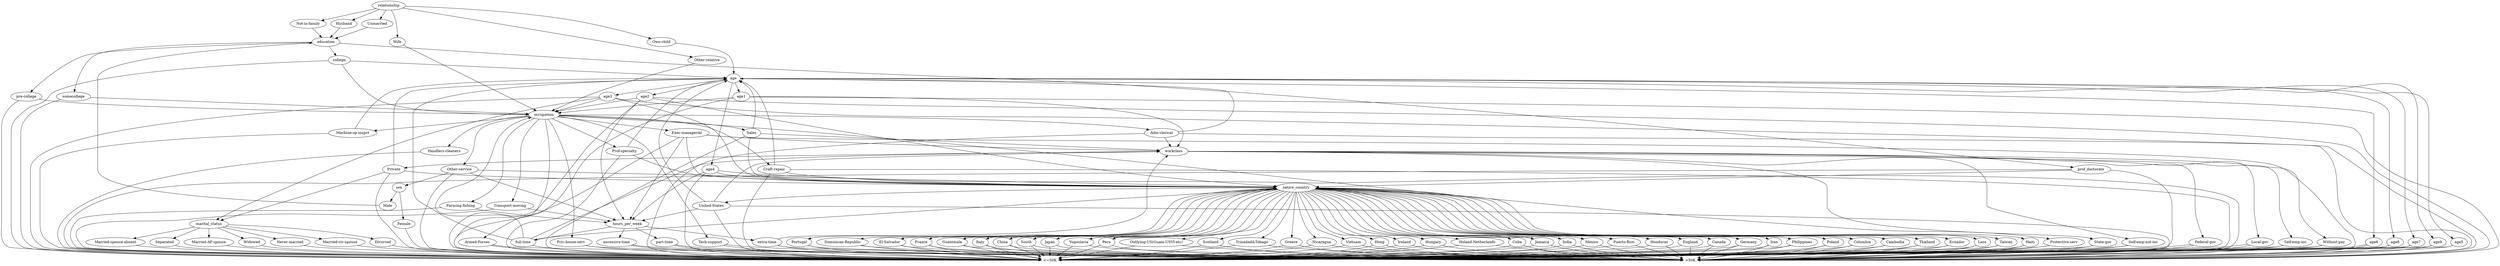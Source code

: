 strict digraph {
	relationship [label=relationship shape=ellipse]
	"Not-in-family" [label="Not-in-family" shape=ellipse]
	relationship -> "Not-in-family"
	education [label=education shape=ellipse]
	"Not-in-family" -> education
	college [label=college shape=ellipse]
	education -> college
	age [label=age shape=ellipse]
	college -> age
	age3 [label=age3 shape=ellipse]
	age -> age3
	occupation [label=occupation shape=ellipse]
	age3 -> occupation
	"Adm-clerical" [label="Adm-clerical" shape=ellipse]
	occupation -> "Adm-clerical"
	"<=50K" [label="<=50K" shape=plaintext]
	"Adm-clerical" -> "<=50K"
	"Exec-managerial" [label="Exec-managerial" shape=ellipse]
	occupation -> "Exec-managerial"
	"<=50K" [label="<=50K" shape=plaintext]
	"Exec-managerial" -> "<=50K"
	"Handlers-cleaners" [label="Handlers-cleaners" shape=ellipse]
	occupation -> "Handlers-cleaners"
	"<=50K" [label="<=50K" shape=plaintext]
	"Handlers-cleaners" -> "<=50K"
	"Prof-specialty" [label="Prof-specialty" shape=ellipse]
	occupation -> "Prof-specialty"
	"<=50K" [label="<=50K" shape=plaintext]
	"Prof-specialty" -> "<=50K"
	"Other-service" [label="Other-service" shape=ellipse]
	occupation -> "Other-service"
	"<=50K" [label="<=50K" shape=plaintext]
	"Other-service" -> "<=50K"
	Sales [label=Sales shape=ellipse]
	occupation -> Sales
	"<=50K" [label="<=50K" shape=plaintext]
	Sales -> "<=50K"
	"Transport-moving" [label="Transport-moving" shape=ellipse]
	occupation -> "Transport-moving"
	"<=50K" [label="<=50K" shape=plaintext]
	"Transport-moving" -> "<=50K"
	"Farming-fishing" [label="Farming-fishing" shape=ellipse]
	occupation -> "Farming-fishing"
	"<=50K" [label="<=50K" shape=plaintext]
	"Farming-fishing" -> "<=50K"
	"Machine-op-inspct" [label="Machine-op-inspct" shape=ellipse]
	occupation -> "Machine-op-inspct"
	"<=50K" [label="<=50K" shape=plaintext]
	"Machine-op-inspct" -> "<=50K"
	"Tech-support" [label="Tech-support" shape=ellipse]
	occupation -> "Tech-support"
	"<=50K" [label="<=50K" shape=plaintext]
	"Tech-support" -> "<=50K"
	"Craft-repair" [label="Craft-repair" shape=ellipse]
	occupation -> "Craft-repair"
	"<=50K" [label="<=50K" shape=plaintext]
	"Craft-repair" -> "<=50K"
	"Protective-serv" [label="Protective-serv" shape=ellipse]
	occupation -> "Protective-serv"
	"<=50K" [label="<=50K" shape=plaintext]
	"Protective-serv" -> "<=50K"
	"Armed-Forces" [label="Armed-Forces" shape=ellipse]
	occupation -> "Armed-Forces"
	"<=50K" [label="<=50K" shape=plaintext]
	"Armed-Forces" -> "<=50K"
	"Priv-house-serv" [label="Priv-house-serv" shape=ellipse]
	occupation -> "Priv-house-serv"
	"<=50K" [label="<=50K" shape=plaintext]
	"Priv-house-serv" -> "<=50K"
	age5 [label=age5 shape=ellipse]
	age -> age5
	"<=50K" [label="<=50K" shape=plaintext]
	age5 -> "<=50K"
	age2 [label=age2 shape=ellipse]
	age -> age2
	hours_per_week [label=hours_per_week shape=ellipse]
	age2 -> hours_per_week
	"full-time" [label="full-time" shape=ellipse]
	hours_per_week -> "full-time"
	occupation [label=occupation shape=ellipse]
	"full-time" -> occupation
	"Adm-clerical" [label="Adm-clerical" shape=ellipse]
	occupation -> "Adm-clerical"
	"<=50K" [label="<=50K" shape=plaintext]
	"Adm-clerical" -> "<=50K"
	"Exec-managerial" [label="Exec-managerial" shape=ellipse]
	occupation -> "Exec-managerial"
	"<=50K" [label="<=50K" shape=plaintext]
	"Exec-managerial" -> "<=50K"
	"Handlers-cleaners" [label="Handlers-cleaners" shape=ellipse]
	occupation -> "Handlers-cleaners"
	"<=50K" [label="<=50K" shape=plaintext]
	"Handlers-cleaners" -> "<=50K"
	"Prof-specialty" [label="Prof-specialty" shape=ellipse]
	occupation -> "Prof-specialty"
	"<=50K" [label="<=50K" shape=plaintext]
	"Prof-specialty" -> "<=50K"
	"Other-service" [label="Other-service" shape=ellipse]
	occupation -> "Other-service"
	"<=50K" [label="<=50K" shape=plaintext]
	"Other-service" -> "<=50K"
	Sales [label=Sales shape=ellipse]
	occupation -> Sales
	"<=50K" [label="<=50K" shape=plaintext]
	Sales -> "<=50K"
	"Transport-moving" [label="Transport-moving" shape=ellipse]
	occupation -> "Transport-moving"
	"<=50K" [label="<=50K" shape=plaintext]
	"Transport-moving" -> "<=50K"
	"Farming-fishing" [label="Farming-fishing" shape=ellipse]
	occupation -> "Farming-fishing"
	"<=50K" [label="<=50K" shape=plaintext]
	"Farming-fishing" -> "<=50K"
	"Machine-op-inspct" [label="Machine-op-inspct" shape=ellipse]
	occupation -> "Machine-op-inspct"
	"<=50K" [label="<=50K" shape=plaintext]
	"Machine-op-inspct" -> "<=50K"
	"Tech-support" [label="Tech-support" shape=ellipse]
	occupation -> "Tech-support"
	"<=50K" [label="<=50K" shape=plaintext]
	"Tech-support" -> "<=50K"
	"Craft-repair" [label="Craft-repair" shape=ellipse]
	occupation -> "Craft-repair"
	"<=50K" [label="<=50K" shape=plaintext]
	"Craft-repair" -> "<=50K"
	"Protective-serv" [label="Protective-serv" shape=ellipse]
	occupation -> "Protective-serv"
	"<=50K" [label="<=50K" shape=plaintext]
	"Protective-serv" -> "<=50K"
	"Armed-Forces" [label="Armed-Forces" shape=ellipse]
	occupation -> "Armed-Forces"
	"<=50K" [label="<=50K" shape=plaintext]
	"Armed-Forces" -> "<=50K"
	"Priv-house-serv" [label="Priv-house-serv" shape=ellipse]
	occupation -> "Priv-house-serv"
	"<=50K" [label="<=50K" shape=plaintext]
	"Priv-house-serv" -> "<=50K"
	"part-time" [label="part-time" shape=ellipse]
	hours_per_week -> "part-time"
	"<=50K" [label="<=50K" shape=plaintext]
	"part-time" -> "<=50K"
	"extra-time" [label="extra-time" shape=ellipse]
	hours_per_week -> "extra-time"
	"<=50K" [label="<=50K" shape=plaintext]
	"extra-time" -> "<=50K"
	"excessive-time" [label="excessive-time" shape=ellipse]
	hours_per_week -> "excessive-time"
	"<=50K" [label="<=50K" shape=plaintext]
	"excessive-time" -> "<=50K"
	age4 [label=age4 shape=ellipse]
	age -> age4
	hours_per_week [label=hours_per_week shape=ellipse]
	age4 -> hours_per_week
	"full-time" [label="full-time" shape=ellipse]
	hours_per_week -> "full-time"
	"<=50K" [label="<=50K" shape=plaintext]
	"full-time" -> "<=50K"
	"part-time" [label="part-time" shape=ellipse]
	hours_per_week -> "part-time"
	"<=50K" [label="<=50K" shape=plaintext]
	"part-time" -> "<=50K"
	"extra-time" [label="extra-time" shape=ellipse]
	hours_per_week -> "extra-time"
	">50K" [label=">50K" shape=plaintext]
	"extra-time" -> ">50K"
	"excessive-time" [label="excessive-time" shape=ellipse]
	hours_per_week -> "excessive-time"
	"<=50K" [label="<=50K" shape=plaintext]
	"excessive-time" -> "<=50K"
	age1 [label=age1 shape=ellipse]
	age -> age1
	workclass [label=workclass shape=ellipse]
	age1 -> workclass
	"State-gov" [label="State-gov" shape=ellipse]
	workclass -> "State-gov"
	"<=50K" [label="<=50K" shape=plaintext]
	"State-gov" -> "<=50K"
	"Self-emp-not-inc" [label="Self-emp-not-inc" shape=ellipse]
	workclass -> "Self-emp-not-inc"
	"<=50K" [label="<=50K" shape=plaintext]
	"Self-emp-not-inc" -> "<=50K"
	Private [label=Private shape=ellipse]
	workclass -> Private
	"<=50K" [label="<=50K" shape=plaintext]
	Private -> "<=50K"
	"Federal-gov" [label="Federal-gov" shape=ellipse]
	workclass -> "Federal-gov"
	"<=50K" [label="<=50K" shape=plaintext]
	"Federal-gov" -> "<=50K"
	"Local-gov" [label="Local-gov" shape=ellipse]
	workclass -> "Local-gov"
	"<=50K" [label="<=50K" shape=plaintext]
	"Local-gov" -> "<=50K"
	"Self-emp-inc" [label="Self-emp-inc" shape=ellipse]
	workclass -> "Self-emp-inc"
	"<=50K" [label="<=50K" shape=plaintext]
	"Self-emp-inc" -> "<=50K"
	"Without-pay" [label="Without-pay" shape=ellipse]
	workclass -> "Without-pay"
	"<=50K" [label="<=50K" shape=plaintext]
	"Without-pay" -> "<=50K"
	age6 [label=age6 shape=ellipse]
	age -> age6
	"<=50K" [label="<=50K" shape=plaintext]
	age6 -> "<=50K"
	age8 [label=age8 shape=ellipse]
	age -> age8
	"<=50K" [label="<=50K" shape=plaintext]
	age8 -> "<=50K"
	age7 [label=age7 shape=ellipse]
	age -> age7
	"<=50K" [label="<=50K" shape=plaintext]
	age7 -> "<=50K"
	age9 [label=age9 shape=ellipse]
	age -> age9
	"<=50K" [label="<=50K" shape=plaintext]
	age9 -> "<=50K"
	somecollege [label=somecollege shape=ellipse]
	education -> somecollege
	occupation [label=occupation shape=ellipse]
	somecollege -> occupation
	"Adm-clerical" [label="Adm-clerical" shape=ellipse]
	occupation -> "Adm-clerical"
	age [label=age shape=ellipse]
	"Adm-clerical" -> age
	age3 [label=age3 shape=ellipse]
	age -> age3
	"<=50K" [label="<=50K" shape=plaintext]
	age3 -> "<=50K"
	age5 [label=age5 shape=ellipse]
	age -> age5
	"<=50K" [label="<=50K" shape=plaintext]
	age5 -> "<=50K"
	age2 [label=age2 shape=ellipse]
	age -> age2
	"<=50K" [label="<=50K" shape=plaintext]
	age2 -> "<=50K"
	age4 [label=age4 shape=ellipse]
	age -> age4
	"<=50K" [label="<=50K" shape=plaintext]
	age4 -> "<=50K"
	age1 [label=age1 shape=ellipse]
	age -> age1
	"<=50K" [label="<=50K" shape=plaintext]
	age1 -> "<=50K"
	age6 [label=age6 shape=ellipse]
	age -> age6
	"<=50K" [label="<=50K" shape=plaintext]
	age6 -> "<=50K"
	age8 [label=age8 shape=ellipse]
	age -> age8
	"<=50K" [label="<=50K" shape=plaintext]
	age8 -> "<=50K"
	age7 [label=age7 shape=ellipse]
	age -> age7
	"<=50K" [label="<=50K" shape=plaintext]
	age7 -> "<=50K"
	age9 [label=age9 shape=ellipse]
	age -> age9
	"<=50K" [label="<=50K" shape=plaintext]
	age9 -> "<=50K"
	"Exec-managerial" [label="Exec-managerial" shape=ellipse]
	occupation -> "Exec-managerial"
	native_country [label=native_country shape=ellipse]
	"Exec-managerial" -> native_country
	"United-States" [label="United-States" shape=ellipse]
	native_country -> "United-States"
	age [label=age shape=ellipse]
	"United-States" -> age
	age3 [label=age3 shape=ellipse]
	age -> age3
	"<=50K" [label="<=50K" shape=plaintext]
	age3 -> "<=50K"
	age5 [label=age5 shape=ellipse]
	age -> age5
	"<=50K" [label="<=50K" shape=plaintext]
	age5 -> "<=50K"
	age2 [label=age2 shape=ellipse]
	age -> age2
	"<=50K" [label="<=50K" shape=plaintext]
	age2 -> "<=50K"
	age4 [label=age4 shape=ellipse]
	age -> age4
	"<=50K" [label="<=50K" shape=plaintext]
	age4 -> "<=50K"
	age1 [label=age1 shape=ellipse]
	age -> age1
	"<=50K" [label="<=50K" shape=plaintext]
	age1 -> "<=50K"
	age6 [label=age6 shape=ellipse]
	age -> age6
	"<=50K" [label="<=50K" shape=plaintext]
	age6 -> "<=50K"
	age8 [label=age8 shape=ellipse]
	age -> age8
	"<=50K" [label="<=50K" shape=plaintext]
	age8 -> "<=50K"
	age7 [label=age7 shape=ellipse]
	age -> age7
	"<=50K" [label="<=50K" shape=plaintext]
	age7 -> "<=50K"
	age9 [label=age9 shape=ellipse]
	age -> age9
	"<=50K" [label="<=50K" shape=plaintext]
	age9 -> "<=50K"
	Cuba [label=Cuba shape=ellipse]
	native_country -> Cuba
	"<=50K" [label="<=50K" shape=plaintext]
	Cuba -> "<=50K"
	Jamaica [label=Jamaica shape=ellipse]
	native_country -> Jamaica
	"<=50K" [label="<=50K" shape=plaintext]
	Jamaica -> "<=50K"
	India [label=India shape=ellipse]
	native_country -> India
	"<=50K" [label="<=50K" shape=plaintext]
	India -> "<=50K"
	Mexico [label=Mexico shape=ellipse]
	native_country -> Mexico
	"<=50K" [label="<=50K" shape=plaintext]
	Mexico -> "<=50K"
	"Puerto-Rico" [label="Puerto-Rico" shape=ellipse]
	native_country -> "Puerto-Rico"
	"<=50K" [label="<=50K" shape=plaintext]
	"Puerto-Rico" -> "<=50K"
	Honduras [label=Honduras shape=ellipse]
	native_country -> Honduras
	"<=50K" [label="<=50K" shape=plaintext]
	Honduras -> "<=50K"
	England [label=England shape=ellipse]
	native_country -> England
	"<=50K" [label="<=50K" shape=plaintext]
	England -> "<=50K"
	Canada [label=Canada shape=ellipse]
	native_country -> Canada
	"<=50K" [label="<=50K" shape=plaintext]
	Canada -> "<=50K"
	Germany [label=Germany shape=ellipse]
	native_country -> Germany
	"<=50K" [label="<=50K" shape=plaintext]
	Germany -> "<=50K"
	Iran [label=Iran shape=ellipse]
	native_country -> Iran
	"<=50K" [label="<=50K" shape=plaintext]
	Iran -> "<=50K"
	Philippines [label=Philippines shape=ellipse]
	native_country -> Philippines
	"<=50K" [label="<=50K" shape=plaintext]
	Philippines -> "<=50K"
	Poland [label=Poland shape=ellipse]
	native_country -> Poland
	"<=50K" [label="<=50K" shape=plaintext]
	Poland -> "<=50K"
	Columbia [label=Columbia shape=ellipse]
	native_country -> Columbia
	"<=50K" [label="<=50K" shape=plaintext]
	Columbia -> "<=50K"
	Cambodia [label=Cambodia shape=ellipse]
	native_country -> Cambodia
	"<=50K" [label="<=50K" shape=plaintext]
	Cambodia -> "<=50K"
	Thailand [label=Thailand shape=ellipse]
	native_country -> Thailand
	"<=50K" [label="<=50K" shape=plaintext]
	Thailand -> "<=50K"
	Ecuador [label=Ecuador shape=ellipse]
	native_country -> Ecuador
	"<=50K" [label="<=50K" shape=plaintext]
	Ecuador -> "<=50K"
	Laos [label=Laos shape=ellipse]
	native_country -> Laos
	"<=50K" [label="<=50K" shape=plaintext]
	Laos -> "<=50K"
	Taiwan [label=Taiwan shape=ellipse]
	native_country -> Taiwan
	"<=50K" [label="<=50K" shape=plaintext]
	Taiwan -> "<=50K"
	Haiti [label=Haiti shape=ellipse]
	native_country -> Haiti
	"<=50K" [label="<=50K" shape=plaintext]
	Haiti -> "<=50K"
	Portugal [label=Portugal shape=ellipse]
	native_country -> Portugal
	"<=50K" [label="<=50K" shape=plaintext]
	Portugal -> "<=50K"
	"Dominican-Republic" [label="Dominican-Republic" shape=ellipse]
	native_country -> "Dominican-Republic"
	"<=50K" [label="<=50K" shape=plaintext]
	"Dominican-Republic" -> "<=50K"
	"El-Salvador" [label="El-Salvador" shape=ellipse]
	native_country -> "El-Salvador"
	"<=50K" [label="<=50K" shape=plaintext]
	"El-Salvador" -> "<=50K"
	France [label=France shape=ellipse]
	native_country -> France
	"<=50K" [label="<=50K" shape=plaintext]
	France -> "<=50K"
	Guatemala [label=Guatemala shape=ellipse]
	native_country -> Guatemala
	"<=50K" [label="<=50K" shape=plaintext]
	Guatemala -> "<=50K"
	Italy [label=Italy shape=ellipse]
	native_country -> Italy
	"<=50K" [label="<=50K" shape=plaintext]
	Italy -> "<=50K"
	China [label=China shape=ellipse]
	native_country -> China
	"<=50K" [label="<=50K" shape=plaintext]
	China -> "<=50K"
	South [label=South shape=ellipse]
	native_country -> South
	">50K" [label=">50K" shape=plaintext]
	South -> ">50K"
	Japan [label=Japan shape=ellipse]
	native_country -> Japan
	">50K" [label=">50K" shape=plaintext]
	Japan -> ">50K"
	Yugoslavia [label=Yugoslavia shape=ellipse]
	native_country -> Yugoslavia
	"<=50K" [label="<=50K" shape=plaintext]
	Yugoslavia -> "<=50K"
	Peru [label=Peru shape=ellipse]
	native_country -> Peru
	"<=50K" [label="<=50K" shape=plaintext]
	Peru -> "<=50K"
	"Outlying-US(Guam-USVI-etc)" [label="Outlying-US(Guam-USVI-etc)" shape=ellipse]
	native_country -> "Outlying-US(Guam-USVI-etc)"
	"<=50K" [label="<=50K" shape=plaintext]
	"Outlying-US(Guam-USVI-etc)" -> "<=50K"
	Scotland [label=Scotland shape=ellipse]
	native_country -> Scotland
	"<=50K" [label="<=50K" shape=plaintext]
	Scotland -> "<=50K"
	"Trinadad&Tobago" [label="Trinadad&Tobago" shape=ellipse]
	native_country -> "Trinadad&Tobago"
	"<=50K" [label="<=50K" shape=plaintext]
	"Trinadad&Tobago" -> "<=50K"
	Greece [label=Greece shape=ellipse]
	native_country -> Greece
	">50K" [label=">50K" shape=plaintext]
	Greece -> ">50K"
	Nicaragua [label=Nicaragua shape=ellipse]
	native_country -> Nicaragua
	"<=50K" [label="<=50K" shape=plaintext]
	Nicaragua -> "<=50K"
	Vietnam [label=Vietnam shape=ellipse]
	native_country -> Vietnam
	"<=50K" [label="<=50K" shape=plaintext]
	Vietnam -> "<=50K"
	Hong [label=Hong shape=ellipse]
	native_country -> Hong
	"<=50K" [label="<=50K" shape=plaintext]
	Hong -> "<=50K"
	Ireland [label=Ireland shape=ellipse]
	native_country -> Ireland
	">50K" [label=">50K" shape=plaintext]
	Ireland -> ">50K"
	Hungary [label=Hungary shape=ellipse]
	native_country -> Hungary
	"<=50K" [label="<=50K" shape=plaintext]
	Hungary -> "<=50K"
	"Holand-Netherlands" [label="Holand-Netherlands" shape=ellipse]
	native_country -> "Holand-Netherlands"
	"<=50K" [label="<=50K" shape=plaintext]
	"Holand-Netherlands" -> "<=50K"
	"Handlers-cleaners" [label="Handlers-cleaners" shape=ellipse]
	occupation -> "Handlers-cleaners"
	"<=50K" [label="<=50K" shape=plaintext]
	"Handlers-cleaners" -> "<=50K"
	"Prof-specialty" [label="Prof-specialty" shape=ellipse]
	occupation -> "Prof-specialty"
	"<=50K" [label="<=50K" shape=plaintext]
	"Prof-specialty" -> "<=50K"
	"Other-service" [label="Other-service" shape=ellipse]
	occupation -> "Other-service"
	hours_per_week [label=hours_per_week shape=ellipse]
	"Other-service" -> hours_per_week
	"full-time" [label="full-time" shape=ellipse]
	hours_per_week -> "full-time"
	age [label=age shape=ellipse]
	"full-time" -> age
	age3 [label=age3 shape=ellipse]
	age -> age3
	"<=50K" [label="<=50K" shape=plaintext]
	age3 -> "<=50K"
	age5 [label=age5 shape=ellipse]
	age -> age5
	"<=50K" [label="<=50K" shape=plaintext]
	age5 -> "<=50K"
	age2 [label=age2 shape=ellipse]
	age -> age2
	"<=50K" [label="<=50K" shape=plaintext]
	age2 -> "<=50K"
	age4 [label=age4 shape=ellipse]
	age -> age4
	"<=50K" [label="<=50K" shape=plaintext]
	age4 -> "<=50K"
	age1 [label=age1 shape=ellipse]
	age -> age1
	"<=50K" [label="<=50K" shape=plaintext]
	age1 -> "<=50K"
	age6 [label=age6 shape=ellipse]
	age -> age6
	"<=50K" [label="<=50K" shape=plaintext]
	age6 -> "<=50K"
	age8 [label=age8 shape=ellipse]
	age -> age8
	"<=50K" [label="<=50K" shape=plaintext]
	age8 -> "<=50K"
	age7 [label=age7 shape=ellipse]
	age -> age7
	"<=50K" [label="<=50K" shape=plaintext]
	age7 -> "<=50K"
	age9 [label=age9 shape=ellipse]
	age -> age9
	"<=50K" [label="<=50K" shape=plaintext]
	age9 -> "<=50K"
	"part-time" [label="part-time" shape=ellipse]
	hours_per_week -> "part-time"
	"<=50K" [label="<=50K" shape=plaintext]
	"part-time" -> "<=50K"
	"extra-time" [label="extra-time" shape=ellipse]
	hours_per_week -> "extra-time"
	"<=50K" [label="<=50K" shape=plaintext]
	"extra-time" -> "<=50K"
	"excessive-time" [label="excessive-time" shape=ellipse]
	hours_per_week -> "excessive-time"
	"<=50K" [label="<=50K" shape=plaintext]
	"excessive-time" -> "<=50K"
	Sales [label=Sales shape=ellipse]
	occupation -> Sales
	age [label=age shape=ellipse]
	Sales -> age
	age3 [label=age3 shape=ellipse]
	age -> age3
	"<=50K" [label="<=50K" shape=plaintext]
	age3 -> "<=50K"
	age5 [label=age5 shape=ellipse]
	age -> age5
	"<=50K" [label="<=50K" shape=plaintext]
	age5 -> "<=50K"
	age2 [label=age2 shape=ellipse]
	age -> age2
	"<=50K" [label="<=50K" shape=plaintext]
	age2 -> "<=50K"
	age4 [label=age4 shape=ellipse]
	age -> age4
	"<=50K" [label="<=50K" shape=plaintext]
	age4 -> "<=50K"
	age1 [label=age1 shape=ellipse]
	age -> age1
	"<=50K" [label="<=50K" shape=plaintext]
	age1 -> "<=50K"
	age6 [label=age6 shape=ellipse]
	age -> age6
	"<=50K" [label="<=50K" shape=plaintext]
	age6 -> "<=50K"
	age8 [label=age8 shape=ellipse]
	age -> age8
	"<=50K" [label="<=50K" shape=plaintext]
	age8 -> "<=50K"
	age7 [label=age7 shape=ellipse]
	age -> age7
	"<=50K" [label="<=50K" shape=plaintext]
	age7 -> "<=50K"
	age9 [label=age9 shape=ellipse]
	age -> age9
	"<=50K" [label="<=50K" shape=plaintext]
	age9 -> "<=50K"
	"Transport-moving" [label="Transport-moving" shape=ellipse]
	occupation -> "Transport-moving"
	"<=50K" [label="<=50K" shape=plaintext]
	"Transport-moving" -> "<=50K"
	"Farming-fishing" [label="Farming-fishing" shape=ellipse]
	occupation -> "Farming-fishing"
	"<=50K" [label="<=50K" shape=plaintext]
	"Farming-fishing" -> "<=50K"
	"Machine-op-inspct" [label="Machine-op-inspct" shape=ellipse]
	occupation -> "Machine-op-inspct"
	age [label=age shape=ellipse]
	"Machine-op-inspct" -> age
	age3 [label=age3 shape=ellipse]
	age -> age3
	"<=50K" [label="<=50K" shape=plaintext]
	age3 -> "<=50K"
	age5 [label=age5 shape=ellipse]
	age -> age5
	"<=50K" [label="<=50K" shape=plaintext]
	age5 -> "<=50K"
	age2 [label=age2 shape=ellipse]
	age -> age2
	"<=50K" [label="<=50K" shape=plaintext]
	age2 -> "<=50K"
	age4 [label=age4 shape=ellipse]
	age -> age4
	"<=50K" [label="<=50K" shape=plaintext]
	age4 -> "<=50K"
	age1 [label=age1 shape=ellipse]
	age -> age1
	"<=50K" [label="<=50K" shape=plaintext]
	age1 -> "<=50K"
	age6 [label=age6 shape=ellipse]
	age -> age6
	"<=50K" [label="<=50K" shape=plaintext]
	age6 -> "<=50K"
	age8 [label=age8 shape=ellipse]
	age -> age8
	"<=50K" [label="<=50K" shape=plaintext]
	age8 -> "<=50K"
	age7 [label=age7 shape=ellipse]
	age -> age7
	"<=50K" [label="<=50K" shape=plaintext]
	age7 -> "<=50K"
	age9 [label=age9 shape=ellipse]
	age -> age9
	"<=50K" [label="<=50K" shape=plaintext]
	age9 -> "<=50K"
	"Tech-support" [label="Tech-support" shape=ellipse]
	occupation -> "Tech-support"
	"<=50K" [label="<=50K" shape=plaintext]
	"Tech-support" -> "<=50K"
	"Craft-repair" [label="Craft-repair" shape=ellipse]
	occupation -> "Craft-repair"
	age [label=age shape=ellipse]
	"Craft-repair" -> age
	age3 [label=age3 shape=ellipse]
	age -> age3
	"<=50K" [label="<=50K" shape=plaintext]
	age3 -> "<=50K"
	age5 [label=age5 shape=ellipse]
	age -> age5
	"<=50K" [label="<=50K" shape=plaintext]
	age5 -> "<=50K"
	age2 [label=age2 shape=ellipse]
	age -> age2
	"<=50K" [label="<=50K" shape=plaintext]
	age2 -> "<=50K"
	age4 [label=age4 shape=ellipse]
	age -> age4
	"<=50K" [label="<=50K" shape=plaintext]
	age4 -> "<=50K"
	age1 [label=age1 shape=ellipse]
	age -> age1
	"<=50K" [label="<=50K" shape=plaintext]
	age1 -> "<=50K"
	age6 [label=age6 shape=ellipse]
	age -> age6
	"<=50K" [label="<=50K" shape=plaintext]
	age6 -> "<=50K"
	age8 [label=age8 shape=ellipse]
	age -> age8
	"<=50K" [label="<=50K" shape=plaintext]
	age8 -> "<=50K"
	age7 [label=age7 shape=ellipse]
	age -> age7
	"<=50K" [label="<=50K" shape=plaintext]
	age7 -> "<=50K"
	age9 [label=age9 shape=ellipse]
	age -> age9
	"<=50K" [label="<=50K" shape=plaintext]
	age9 -> "<=50K"
	"Protective-serv" [label="Protective-serv" shape=ellipse]
	occupation -> "Protective-serv"
	"<=50K" [label="<=50K" shape=plaintext]
	"Protective-serv" -> "<=50K"
	"Armed-Forces" [label="Armed-Forces" shape=ellipse]
	occupation -> "Armed-Forces"
	"<=50K" [label="<=50K" shape=plaintext]
	"Armed-Forces" -> "<=50K"
	"Priv-house-serv" [label="Priv-house-serv" shape=ellipse]
	occupation -> "Priv-house-serv"
	"<=50K" [label="<=50K" shape=plaintext]
	"Priv-house-serv" -> "<=50K"
	"pre-college" [label="pre-college" shape=ellipse]
	education -> "pre-college"
	occupation [label=occupation shape=ellipse]
	"pre-college" -> occupation
	"Adm-clerical" [label="Adm-clerical" shape=ellipse]
	occupation -> "Adm-clerical"
	"<=50K" [label="<=50K" shape=plaintext]
	"Adm-clerical" -> "<=50K"
	"Exec-managerial" [label="Exec-managerial" shape=ellipse]
	occupation -> "Exec-managerial"
	"<=50K" [label="<=50K" shape=plaintext]
	"Exec-managerial" -> "<=50K"
	"Handlers-cleaners" [label="Handlers-cleaners" shape=ellipse]
	occupation -> "Handlers-cleaners"
	"<=50K" [label="<=50K" shape=plaintext]
	"Handlers-cleaners" -> "<=50K"
	"Prof-specialty" [label="Prof-specialty" shape=ellipse]
	occupation -> "Prof-specialty"
	"<=50K" [label="<=50K" shape=plaintext]
	"Prof-specialty" -> "<=50K"
	"Other-service" [label="Other-service" shape=ellipse]
	occupation -> "Other-service"
	"<=50K" [label="<=50K" shape=plaintext]
	"Other-service" -> "<=50K"
	Sales [label=Sales shape=ellipse]
	occupation -> Sales
	"<=50K" [label="<=50K" shape=plaintext]
	Sales -> "<=50K"
	"Transport-moving" [label="Transport-moving" shape=ellipse]
	occupation -> "Transport-moving"
	"<=50K" [label="<=50K" shape=plaintext]
	"Transport-moving" -> "<=50K"
	"Farming-fishing" [label="Farming-fishing" shape=ellipse]
	occupation -> "Farming-fishing"
	"<=50K" [label="<=50K" shape=plaintext]
	"Farming-fishing" -> "<=50K"
	"Machine-op-inspct" [label="Machine-op-inspct" shape=ellipse]
	occupation -> "Machine-op-inspct"
	"<=50K" [label="<=50K" shape=plaintext]
	"Machine-op-inspct" -> "<=50K"
	"Tech-support" [label="Tech-support" shape=ellipse]
	occupation -> "Tech-support"
	"<=50K" [label="<=50K" shape=plaintext]
	"Tech-support" -> "<=50K"
	"Craft-repair" [label="Craft-repair" shape=ellipse]
	occupation -> "Craft-repair"
	"<=50K" [label="<=50K" shape=plaintext]
	"Craft-repair" -> "<=50K"
	"Protective-serv" [label="Protective-serv" shape=ellipse]
	occupation -> "Protective-serv"
	"<=50K" [label="<=50K" shape=plaintext]
	"Protective-serv" -> "<=50K"
	"Armed-Forces" [label="Armed-Forces" shape=ellipse]
	occupation -> "Armed-Forces"
	"<=50K" [label="<=50K" shape=plaintext]
	"Armed-Forces" -> "<=50K"
	"Priv-house-serv" [label="Priv-house-serv" shape=ellipse]
	occupation -> "Priv-house-serv"
	"<=50K" [label="<=50K" shape=plaintext]
	"Priv-house-serv" -> "<=50K"
	prof_doctorate [label=prof_doctorate shape=ellipse]
	education -> prof_doctorate
	">50K" [label=">50K" shape=plaintext]
	prof_doctorate -> ">50K"
	Husband [label=Husband shape=ellipse]
	relationship -> Husband
	education [label=education shape=ellipse]
	Husband -> education
	college [label=college shape=ellipse]
	education -> college
	occupation [label=occupation shape=ellipse]
	college -> occupation
	"Adm-clerical" [label="Adm-clerical" shape=ellipse]
	occupation -> "Adm-clerical"
	">50K" [label=">50K" shape=plaintext]
	"Adm-clerical" -> ">50K"
	"Exec-managerial" [label="Exec-managerial" shape=ellipse]
	occupation -> "Exec-managerial"
	hours_per_week [label=hours_per_week shape=ellipse]
	"Exec-managerial" -> hours_per_week
	"full-time" [label="full-time" shape=ellipse]
	hours_per_week -> "full-time"
	native_country [label=native_country shape=ellipse]
	"full-time" -> native_country
	"United-States" [label="United-States" shape=ellipse]
	native_country -> "United-States"
	age [label=age shape=ellipse]
	"United-States" -> age
	age3 [label=age3 shape=ellipse]
	age -> age3
	">50K" [label=">50K" shape=plaintext]
	age3 -> ">50K"
	age5 [label=age5 shape=ellipse]
	age -> age5
	">50K" [label=">50K" shape=plaintext]
	age5 -> ">50K"
	age2 [label=age2 shape=ellipse]
	age -> age2
	">50K" [label=">50K" shape=plaintext]
	age2 -> ">50K"
	age4 [label=age4 shape=ellipse]
	age -> age4
	">50K" [label=">50K" shape=plaintext]
	age4 -> ">50K"
	age1 [label=age1 shape=ellipse]
	age -> age1
	"<=50K" [label="<=50K" shape=plaintext]
	age1 -> "<=50K"
	age6 [label=age6 shape=ellipse]
	age -> age6
	">50K" [label=">50K" shape=plaintext]
	age6 -> ">50K"
	age8 [label=age8 shape=ellipse]
	age -> age8
	">50K" [label=">50K" shape=plaintext]
	age8 -> ">50K"
	age7 [label=age7 shape=ellipse]
	age -> age7
	">50K" [label=">50K" shape=plaintext]
	age7 -> ">50K"
	age9 [label=age9 shape=ellipse]
	age -> age9
	"<=50K" [label="<=50K" shape=plaintext]
	age9 -> "<=50K"
	Cuba [label=Cuba shape=ellipse]
	native_country -> Cuba
	">50K" [label=">50K" shape=plaintext]
	Cuba -> ">50K"
	Jamaica [label=Jamaica shape=ellipse]
	native_country -> Jamaica
	"<=50K" [label="<=50K" shape=plaintext]
	Jamaica -> "<=50K"
	India [label=India shape=ellipse]
	native_country -> India
	">50K" [label=">50K" shape=plaintext]
	India -> ">50K"
	Mexico [label=Mexico shape=ellipse]
	native_country -> Mexico
	">50K" [label=">50K" shape=plaintext]
	Mexico -> ">50K"
	"Puerto-Rico" [label="Puerto-Rico" shape=ellipse]
	native_country -> "Puerto-Rico"
	">50K" [label=">50K" shape=plaintext]
	"Puerto-Rico" -> ">50K"
	Honduras [label=Honduras shape=ellipse]
	native_country -> Honduras
	">50K" [label=">50K" shape=plaintext]
	Honduras -> ">50K"
	England [label=England shape=ellipse]
	native_country -> England
	">50K" [label=">50K" shape=plaintext]
	England -> ">50K"
	Canada [label=Canada shape=ellipse]
	native_country -> Canada
	">50K" [label=">50K" shape=plaintext]
	Canada -> ">50K"
	Germany [label=Germany shape=ellipse]
	native_country -> Germany
	"<=50K" [label="<=50K" shape=plaintext]
	Germany -> "<=50K"
	Iran [label=Iran shape=ellipse]
	native_country -> Iran
	"<=50K" [label="<=50K" shape=plaintext]
	Iran -> "<=50K"
	Philippines [label=Philippines shape=ellipse]
	native_country -> Philippines
	">50K" [label=">50K" shape=plaintext]
	Philippines -> ">50K"
	Poland [label=Poland shape=ellipse]
	native_country -> Poland
	">50K" [label=">50K" shape=plaintext]
	Poland -> ">50K"
	Columbia [label=Columbia shape=ellipse]
	native_country -> Columbia
	">50K" [label=">50K" shape=plaintext]
	Columbia -> ">50K"
	Cambodia [label=Cambodia shape=ellipse]
	native_country -> Cambodia
	">50K" [label=">50K" shape=plaintext]
	Cambodia -> ">50K"
	Thailand [label=Thailand shape=ellipse]
	native_country -> Thailand
	">50K" [label=">50K" shape=plaintext]
	Thailand -> ">50K"
	Ecuador [label=Ecuador shape=ellipse]
	native_country -> Ecuador
	">50K" [label=">50K" shape=plaintext]
	Ecuador -> ">50K"
	Laos [label=Laos shape=ellipse]
	native_country -> Laos
	">50K" [label=">50K" shape=plaintext]
	Laos -> ">50K"
	Taiwan [label=Taiwan shape=ellipse]
	native_country -> Taiwan
	">50K" [label=">50K" shape=plaintext]
	Taiwan -> ">50K"
	Haiti [label=Haiti shape=ellipse]
	native_country -> Haiti
	">50K" [label=">50K" shape=plaintext]
	Haiti -> ">50K"
	Portugal [label=Portugal shape=ellipse]
	native_country -> Portugal
	">50K" [label=">50K" shape=plaintext]
	Portugal -> ">50K"
	"Dominican-Republic" [label="Dominican-Republic" shape=ellipse]
	native_country -> "Dominican-Republic"
	"<=50K" [label="<=50K" shape=plaintext]
	"Dominican-Republic" -> "<=50K"
	"El-Salvador" [label="El-Salvador" shape=ellipse]
	native_country -> "El-Salvador"
	">50K" [label=">50K" shape=plaintext]
	"El-Salvador" -> ">50K"
	France [label=France shape=ellipse]
	native_country -> France
	">50K" [label=">50K" shape=plaintext]
	France -> ">50K"
	Guatemala [label=Guatemala shape=ellipse]
	native_country -> Guatemala
	">50K" [label=">50K" shape=plaintext]
	Guatemala -> ">50K"
	Italy [label=Italy shape=ellipse]
	native_country -> Italy
	">50K" [label=">50K" shape=plaintext]
	Italy -> ">50K"
	China [label=China shape=ellipse]
	native_country -> China
	">50K" [label=">50K" shape=plaintext]
	China -> ">50K"
	South [label=South shape=ellipse]
	native_country -> South
	"<=50K" [label="<=50K" shape=plaintext]
	South -> "<=50K"
	Japan [label=Japan shape=ellipse]
	native_country -> Japan
	">50K" [label=">50K" shape=plaintext]
	Japan -> ">50K"
	Yugoslavia [label=Yugoslavia shape=ellipse]
	native_country -> Yugoslavia
	"<=50K" [label="<=50K" shape=plaintext]
	Yugoslavia -> "<=50K"
	Peru [label=Peru shape=ellipse]
	native_country -> Peru
	">50K" [label=">50K" shape=plaintext]
	Peru -> ">50K"
	"Outlying-US(Guam-USVI-etc)" [label="Outlying-US(Guam-USVI-etc)" shape=ellipse]
	native_country -> "Outlying-US(Guam-USVI-etc)"
	">50K" [label=">50K" shape=plaintext]
	"Outlying-US(Guam-USVI-etc)" -> ">50K"
	Scotland [label=Scotland shape=ellipse]
	native_country -> Scotland
	">50K" [label=">50K" shape=plaintext]
	Scotland -> ">50K"
	"Trinadad&Tobago" [label="Trinadad&Tobago" shape=ellipse]
	native_country -> "Trinadad&Tobago"
	">50K" [label=">50K" shape=plaintext]
	"Trinadad&Tobago" -> ">50K"
	Greece [label=Greece shape=ellipse]
	native_country -> Greece
	"<=50K" [label="<=50K" shape=plaintext]
	Greece -> "<=50K"
	Nicaragua [label=Nicaragua shape=ellipse]
	native_country -> Nicaragua
	">50K" [label=">50K" shape=plaintext]
	Nicaragua -> ">50K"
	Vietnam [label=Vietnam shape=ellipse]
	native_country -> Vietnam
	">50K" [label=">50K" shape=plaintext]
	Vietnam -> ">50K"
	Hong [label=Hong shape=ellipse]
	native_country -> Hong
	">50K" [label=">50K" shape=plaintext]
	Hong -> ">50K"
	Ireland [label=Ireland shape=ellipse]
	native_country -> Ireland
	">50K" [label=">50K" shape=plaintext]
	Ireland -> ">50K"
	Hungary [label=Hungary shape=ellipse]
	native_country -> Hungary
	">50K" [label=">50K" shape=plaintext]
	Hungary -> ">50K"
	"Holand-Netherlands" [label="Holand-Netherlands" shape=ellipse]
	native_country -> "Holand-Netherlands"
	">50K" [label=">50K" shape=plaintext]
	"Holand-Netherlands" -> ">50K"
	"part-time" [label="part-time" shape=ellipse]
	hours_per_week -> "part-time"
	">50K" [label=">50K" shape=plaintext]
	"part-time" -> ">50K"
	"extra-time" [label="extra-time" shape=ellipse]
	hours_per_week -> "extra-time"
	workclass [label=workclass shape=ellipse]
	"extra-time" -> workclass
	"State-gov" [label="State-gov" shape=ellipse]
	workclass -> "State-gov"
	">50K" [label=">50K" shape=plaintext]
	"State-gov" -> ">50K"
	"Self-emp-not-inc" [label="Self-emp-not-inc" shape=ellipse]
	workclass -> "Self-emp-not-inc"
	">50K" [label=">50K" shape=plaintext]
	"Self-emp-not-inc" -> ">50K"
	Private [label=Private shape=ellipse]
	workclass -> Private
	native_country [label=native_country shape=ellipse]
	Private -> native_country
	"United-States" [label="United-States" shape=ellipse]
	native_country -> "United-States"
	">50K" [label=">50K" shape=plaintext]
	"United-States" -> ">50K"
	Cuba [label=Cuba shape=ellipse]
	native_country -> Cuba
	">50K" [label=">50K" shape=plaintext]
	Cuba -> ">50K"
	Jamaica [label=Jamaica shape=ellipse]
	native_country -> Jamaica
	">50K" [label=">50K" shape=plaintext]
	Jamaica -> ">50K"
	India [label=India shape=ellipse]
	native_country -> India
	"<=50K" [label="<=50K" shape=plaintext]
	India -> "<=50K"
	Mexico [label=Mexico shape=ellipse]
	native_country -> Mexico
	">50K" [label=">50K" shape=plaintext]
	Mexico -> ">50K"
	"Puerto-Rico" [label="Puerto-Rico" shape=ellipse]
	native_country -> "Puerto-Rico"
	">50K" [label=">50K" shape=plaintext]
	"Puerto-Rico" -> ">50K"
	Honduras [label=Honduras shape=ellipse]
	native_country -> Honduras
	">50K" [label=">50K" shape=plaintext]
	Honduras -> ">50K"
	England [label=England shape=ellipse]
	native_country -> England
	">50K" [label=">50K" shape=plaintext]
	England -> ">50K"
	Canada [label=Canada shape=ellipse]
	native_country -> Canada
	">50K" [label=">50K" shape=plaintext]
	Canada -> ">50K"
	Germany [label=Germany shape=ellipse]
	native_country -> Germany
	">50K" [label=">50K" shape=plaintext]
	Germany -> ">50K"
	Iran [label=Iran shape=ellipse]
	native_country -> Iran
	">50K" [label=">50K" shape=plaintext]
	Iran -> ">50K"
	Philippines [label=Philippines shape=ellipse]
	native_country -> Philippines
	">50K" [label=">50K" shape=plaintext]
	Philippines -> ">50K"
	Poland [label=Poland shape=ellipse]
	native_country -> Poland
	">50K" [label=">50K" shape=plaintext]
	Poland -> ">50K"
	Columbia [label=Columbia shape=ellipse]
	native_country -> Columbia
	">50K" [label=">50K" shape=plaintext]
	Columbia -> ">50K"
	Cambodia [label=Cambodia shape=ellipse]
	native_country -> Cambodia
	">50K" [label=">50K" shape=plaintext]
	Cambodia -> ">50K"
	Thailand [label=Thailand shape=ellipse]
	native_country -> Thailand
	">50K" [label=">50K" shape=plaintext]
	Thailand -> ">50K"
	Ecuador [label=Ecuador shape=ellipse]
	native_country -> Ecuador
	">50K" [label=">50K" shape=plaintext]
	Ecuador -> ">50K"
	Laos [label=Laos shape=ellipse]
	native_country -> Laos
	">50K" [label=">50K" shape=plaintext]
	Laos -> ">50K"
	Taiwan [label=Taiwan shape=ellipse]
	native_country -> Taiwan
	">50K" [label=">50K" shape=plaintext]
	Taiwan -> ">50K"
	Haiti [label=Haiti shape=ellipse]
	native_country -> Haiti
	">50K" [label=">50K" shape=plaintext]
	Haiti -> ">50K"
	Portugal [label=Portugal shape=ellipse]
	native_country -> Portugal
	">50K" [label=">50K" shape=plaintext]
	Portugal -> ">50K"
	"Dominican-Republic" [label="Dominican-Republic" shape=ellipse]
	native_country -> "Dominican-Republic"
	">50K" [label=">50K" shape=plaintext]
	"Dominican-Republic" -> ">50K"
	"El-Salvador" [label="El-Salvador" shape=ellipse]
	native_country -> "El-Salvador"
	">50K" [label=">50K" shape=plaintext]
	"El-Salvador" -> ">50K"
	France [label=France shape=ellipse]
	native_country -> France
	">50K" [label=">50K" shape=plaintext]
	France -> ">50K"
	Guatemala [label=Guatemala shape=ellipse]
	native_country -> Guatemala
	">50K" [label=">50K" shape=plaintext]
	Guatemala -> ">50K"
	Italy [label=Italy shape=ellipse]
	native_country -> Italy
	">50K" [label=">50K" shape=plaintext]
	Italy -> ">50K"
	China [label=China shape=ellipse]
	native_country -> China
	">50K" [label=">50K" shape=plaintext]
	China -> ">50K"
	South [label=South shape=ellipse]
	native_country -> South
	">50K" [label=">50K" shape=plaintext]
	South -> ">50K"
	Japan [label=Japan shape=ellipse]
	native_country -> Japan
	">50K" [label=">50K" shape=plaintext]
	Japan -> ">50K"
	Yugoslavia [label=Yugoslavia shape=ellipse]
	native_country -> Yugoslavia
	">50K" [label=">50K" shape=plaintext]
	Yugoslavia -> ">50K"
	Peru [label=Peru shape=ellipse]
	native_country -> Peru
	">50K" [label=">50K" shape=plaintext]
	Peru -> ">50K"
	"Outlying-US(Guam-USVI-etc)" [label="Outlying-US(Guam-USVI-etc)" shape=ellipse]
	native_country -> "Outlying-US(Guam-USVI-etc)"
	">50K" [label=">50K" shape=plaintext]
	"Outlying-US(Guam-USVI-etc)" -> ">50K"
	Scotland [label=Scotland shape=ellipse]
	native_country -> Scotland
	">50K" [label=">50K" shape=plaintext]
	Scotland -> ">50K"
	"Trinadad&Tobago" [label="Trinadad&Tobago" shape=ellipse]
	native_country -> "Trinadad&Tobago"
	">50K" [label=">50K" shape=plaintext]
	"Trinadad&Tobago" -> ">50K"
	Greece [label=Greece shape=ellipse]
	native_country -> Greece
	">50K" [label=">50K" shape=plaintext]
	Greece -> ">50K"
	Nicaragua [label=Nicaragua shape=ellipse]
	native_country -> Nicaragua
	">50K" [label=">50K" shape=plaintext]
	Nicaragua -> ">50K"
	Vietnam [label=Vietnam shape=ellipse]
	native_country -> Vietnam
	">50K" [label=">50K" shape=plaintext]
	Vietnam -> ">50K"
	Hong [label=Hong shape=ellipse]
	native_country -> Hong
	">50K" [label=">50K" shape=plaintext]
	Hong -> ">50K"
	Ireland [label=Ireland shape=ellipse]
	native_country -> Ireland
	">50K" [label=">50K" shape=plaintext]
	Ireland -> ">50K"
	Hungary [label=Hungary shape=ellipse]
	native_country -> Hungary
	">50K" [label=">50K" shape=plaintext]
	Hungary -> ">50K"
	"Holand-Netherlands" [label="Holand-Netherlands" shape=ellipse]
	native_country -> "Holand-Netherlands"
	">50K" [label=">50K" shape=plaintext]
	"Holand-Netherlands" -> ">50K"
	"Federal-gov" [label="Federal-gov" shape=ellipse]
	workclass -> "Federal-gov"
	">50K" [label=">50K" shape=plaintext]
	"Federal-gov" -> ">50K"
	"Local-gov" [label="Local-gov" shape=ellipse]
	workclass -> "Local-gov"
	">50K" [label=">50K" shape=plaintext]
	"Local-gov" -> ">50K"
	"Self-emp-inc" [label="Self-emp-inc" shape=ellipse]
	workclass -> "Self-emp-inc"
	">50K" [label=">50K" shape=plaintext]
	"Self-emp-inc" -> ">50K"
	"Without-pay" [label="Without-pay" shape=ellipse]
	workclass -> "Without-pay"
	">50K" [label=">50K" shape=plaintext]
	"Without-pay" -> ">50K"
	"excessive-time" [label="excessive-time" shape=ellipse]
	hours_per_week -> "excessive-time"
	">50K" [label=">50K" shape=plaintext]
	"excessive-time" -> ">50K"
	"Handlers-cleaners" [label="Handlers-cleaners" shape=ellipse]
	occupation -> "Handlers-cleaners"
	"<=50K" [label="<=50K" shape=plaintext]
	"Handlers-cleaners" -> "<=50K"
	"Prof-specialty" [label="Prof-specialty" shape=ellipse]
	occupation -> "Prof-specialty"
	age [label=age shape=ellipse]
	"Prof-specialty" -> age
	age3 [label=age3 shape=ellipse]
	age -> age3
	">50K" [label=">50K" shape=plaintext]
	age3 -> ">50K"
	age5 [label=age5 shape=ellipse]
	age -> age5
	">50K" [label=">50K" shape=plaintext]
	age5 -> ">50K"
	age2 [label=age2 shape=ellipse]
	age -> age2
	">50K" [label=">50K" shape=plaintext]
	age2 -> ">50K"
	age4 [label=age4 shape=ellipse]
	age -> age4
	">50K" [label=">50K" shape=plaintext]
	age4 -> ">50K"
	age1 [label=age1 shape=ellipse]
	age -> age1
	"<=50K" [label="<=50K" shape=plaintext]
	age1 -> "<=50K"
	age6 [label=age6 shape=ellipse]
	age -> age6
	">50K" [label=">50K" shape=plaintext]
	age6 -> ">50K"
	age8 [label=age8 shape=ellipse]
	age -> age8
	">50K" [label=">50K" shape=plaintext]
	age8 -> ">50K"
	age7 [label=age7 shape=ellipse]
	age -> age7
	">50K" [label=">50K" shape=plaintext]
	age7 -> ">50K"
	age9 [label=age9 shape=ellipse]
	age -> age9
	"<=50K" [label="<=50K" shape=plaintext]
	age9 -> "<=50K"
	"Other-service" [label="Other-service" shape=ellipse]
	occupation -> "Other-service"
	"<=50K" [label="<=50K" shape=plaintext]
	"Other-service" -> "<=50K"
	Sales [label=Sales shape=ellipse]
	occupation -> Sales
	native_country [label=native_country shape=ellipse]
	Sales -> native_country
	"United-States" [label="United-States" shape=ellipse]
	native_country -> "United-States"
	age [label=age shape=ellipse]
	"United-States" -> age
	age3 [label=age3 shape=ellipse]
	age -> age3
	">50K" [label=">50K" shape=plaintext]
	age3 -> ">50K"
	age5 [label=age5 shape=ellipse]
	age -> age5
	">50K" [label=">50K" shape=plaintext]
	age5 -> ">50K"
	age2 [label=age2 shape=ellipse]
	age -> age2
	">50K" [label=">50K" shape=plaintext]
	age2 -> ">50K"
	age4 [label=age4 shape=ellipse]
	age -> age4
	">50K" [label=">50K" shape=plaintext]
	age4 -> ">50K"
	age1 [label=age1 shape=ellipse]
	age -> age1
	"<=50K" [label="<=50K" shape=plaintext]
	age1 -> "<=50K"
	age6 [label=age6 shape=ellipse]
	age -> age6
	">50K" [label=">50K" shape=plaintext]
	age6 -> ">50K"
	age8 [label=age8 shape=ellipse]
	age -> age8
	"<=50K" [label="<=50K" shape=plaintext]
	age8 -> "<=50K"
	age7 [label=age7 shape=ellipse]
	age -> age7
	">50K" [label=">50K" shape=plaintext]
	age7 -> ">50K"
	age9 [label=age9 shape=ellipse]
	age -> age9
	">50K" [label=">50K" shape=plaintext]
	age9 -> ">50K"
	Cuba [label=Cuba shape=ellipse]
	native_country -> Cuba
	">50K" [label=">50K" shape=plaintext]
	Cuba -> ">50K"
	Jamaica [label=Jamaica shape=ellipse]
	native_country -> Jamaica
	"<=50K" [label="<=50K" shape=plaintext]
	Jamaica -> "<=50K"
	India [label=India shape=ellipse]
	native_country -> India
	"<=50K" [label="<=50K" shape=plaintext]
	India -> "<=50K"
	Mexico [label=Mexico shape=ellipse]
	native_country -> Mexico
	">50K" [label=">50K" shape=plaintext]
	Mexico -> ">50K"
	"Puerto-Rico" [label="Puerto-Rico" shape=ellipse]
	native_country -> "Puerto-Rico"
	"<=50K" [label="<=50K" shape=plaintext]
	"Puerto-Rico" -> "<=50K"
	Honduras [label=Honduras shape=ellipse]
	native_country -> Honduras
	">50K" [label=">50K" shape=plaintext]
	Honduras -> ">50K"
	England [label=England shape=ellipse]
	native_country -> England
	"<=50K" [label="<=50K" shape=plaintext]
	England -> "<=50K"
	Canada [label=Canada shape=ellipse]
	native_country -> Canada
	">50K" [label=">50K" shape=plaintext]
	Canada -> ">50K"
	Germany [label=Germany shape=ellipse]
	native_country -> Germany
	">50K" [label=">50K" shape=plaintext]
	Germany -> ">50K"
	Iran [label=Iran shape=ellipse]
	native_country -> Iran
	">50K" [label=">50K" shape=plaintext]
	Iran -> ">50K"
	Philippines [label=Philippines shape=ellipse]
	native_country -> Philippines
	">50K" [label=">50K" shape=plaintext]
	Philippines -> ">50K"
	Poland [label=Poland shape=ellipse]
	native_country -> Poland
	"<=50K" [label="<=50K" shape=plaintext]
	Poland -> "<=50K"
	Columbia [label=Columbia shape=ellipse]
	native_country -> Columbia
	">50K" [label=">50K" shape=plaintext]
	Columbia -> ">50K"
	Cambodia [label=Cambodia shape=ellipse]
	native_country -> Cambodia
	">50K" [label=">50K" shape=plaintext]
	Cambodia -> ">50K"
	Thailand [label=Thailand shape=ellipse]
	native_country -> Thailand
	">50K" [label=">50K" shape=plaintext]
	Thailand -> ">50K"
	Ecuador [label=Ecuador shape=ellipse]
	native_country -> Ecuador
	"<=50K" [label="<=50K" shape=plaintext]
	Ecuador -> "<=50K"
	Laos [label=Laos shape=ellipse]
	native_country -> Laos
	">50K" [label=">50K" shape=plaintext]
	Laos -> ">50K"
	Taiwan [label=Taiwan shape=ellipse]
	native_country -> Taiwan
	">50K" [label=">50K" shape=plaintext]
	Taiwan -> ">50K"
	Haiti [label=Haiti shape=ellipse]
	native_country -> Haiti
	">50K" [label=">50K" shape=plaintext]
	Haiti -> ">50K"
	Portugal [label=Portugal shape=ellipse]
	native_country -> Portugal
	">50K" [label=">50K" shape=plaintext]
	Portugal -> ">50K"
	"Dominican-Republic" [label="Dominican-Republic" shape=ellipse]
	native_country -> "Dominican-Republic"
	">50K" [label=">50K" shape=plaintext]
	"Dominican-Republic" -> ">50K"
	"El-Salvador" [label="El-Salvador" shape=ellipse]
	native_country -> "El-Salvador"
	">50K" [label=">50K" shape=plaintext]
	"El-Salvador" -> ">50K"
	France [label=France shape=ellipse]
	native_country -> France
	">50K" [label=">50K" shape=plaintext]
	France -> ">50K"
	Guatemala [label=Guatemala shape=ellipse]
	native_country -> Guatemala
	">50K" [label=">50K" shape=plaintext]
	Guatemala -> ">50K"
	Italy [label=Italy shape=ellipse]
	native_country -> Italy
	">50K" [label=">50K" shape=plaintext]
	Italy -> ">50K"
	China [label=China shape=ellipse]
	native_country -> China
	">50K" [label=">50K" shape=plaintext]
	China -> ">50K"
	South [label=South shape=ellipse]
	native_country -> South
	">50K" [label=">50K" shape=plaintext]
	South -> ">50K"
	Japan [label=Japan shape=ellipse]
	native_country -> Japan
	"<=50K" [label="<=50K" shape=plaintext]
	Japan -> "<=50K"
	Yugoslavia [label=Yugoslavia shape=ellipse]
	native_country -> Yugoslavia
	">50K" [label=">50K" shape=plaintext]
	Yugoslavia -> ">50K"
	Peru [label=Peru shape=ellipse]
	native_country -> Peru
	"<=50K" [label="<=50K" shape=plaintext]
	Peru -> "<=50K"
	"Outlying-US(Guam-USVI-etc)" [label="Outlying-US(Guam-USVI-etc)" shape=ellipse]
	native_country -> "Outlying-US(Guam-USVI-etc)"
	">50K" [label=">50K" shape=plaintext]
	"Outlying-US(Guam-USVI-etc)" -> ">50K"
	Scotland [label=Scotland shape=ellipse]
	native_country -> Scotland
	">50K" [label=">50K" shape=plaintext]
	Scotland -> ">50K"
	"Trinadad&Tobago" [label="Trinadad&Tobago" shape=ellipse]
	native_country -> "Trinadad&Tobago"
	">50K" [label=">50K" shape=plaintext]
	"Trinadad&Tobago" -> ">50K"
	Greece [label=Greece shape=ellipse]
	native_country -> Greece
	">50K" [label=">50K" shape=plaintext]
	Greece -> ">50K"
	Nicaragua [label=Nicaragua shape=ellipse]
	native_country -> Nicaragua
	">50K" [label=">50K" shape=plaintext]
	Nicaragua -> ">50K"
	Vietnam [label=Vietnam shape=ellipse]
	native_country -> Vietnam
	"<=50K" [label="<=50K" shape=plaintext]
	Vietnam -> "<=50K"
	Hong [label=Hong shape=ellipse]
	native_country -> Hong
	">50K" [label=">50K" shape=plaintext]
	Hong -> ">50K"
	Ireland [label=Ireland shape=ellipse]
	native_country -> Ireland
	">50K" [label=">50K" shape=plaintext]
	Ireland -> ">50K"
	Hungary [label=Hungary shape=ellipse]
	native_country -> Hungary
	">50K" [label=">50K" shape=plaintext]
	Hungary -> ">50K"
	"Holand-Netherlands" [label="Holand-Netherlands" shape=ellipse]
	native_country -> "Holand-Netherlands"
	">50K" [label=">50K" shape=plaintext]
	"Holand-Netherlands" -> ">50K"
	"Transport-moving" [label="Transport-moving" shape=ellipse]
	occupation -> "Transport-moving"
	"<=50K" [label="<=50K" shape=plaintext]
	"Transport-moving" -> "<=50K"
	"Farming-fishing" [label="Farming-fishing" shape=ellipse]
	occupation -> "Farming-fishing"
	"<=50K" [label="<=50K" shape=plaintext]
	"Farming-fishing" -> "<=50K"
	"Machine-op-inspct" [label="Machine-op-inspct" shape=ellipse]
	occupation -> "Machine-op-inspct"
	"<=50K" [label="<=50K" shape=plaintext]
	"Machine-op-inspct" -> "<=50K"
	"Tech-support" [label="Tech-support" shape=ellipse]
	occupation -> "Tech-support"
	">50K" [label=">50K" shape=plaintext]
	"Tech-support" -> ">50K"
	"Craft-repair" [label="Craft-repair" shape=ellipse]
	occupation -> "Craft-repair"
	">50K" [label=">50K" shape=plaintext]
	"Craft-repair" -> ">50K"
	"Protective-serv" [label="Protective-serv" shape=ellipse]
	occupation -> "Protective-serv"
	">50K" [label=">50K" shape=plaintext]
	"Protective-serv" -> ">50K"
	"Armed-Forces" [label="Armed-Forces" shape=ellipse]
	occupation -> "Armed-Forces"
	">50K" [label=">50K" shape=plaintext]
	"Armed-Forces" -> ">50K"
	"Priv-house-serv" [label="Priv-house-serv" shape=ellipse]
	occupation -> "Priv-house-serv"
	">50K" [label=">50K" shape=plaintext]
	"Priv-house-serv" -> ">50K"
	somecollege [label=somecollege shape=ellipse]
	education -> somecollege
	occupation [label=occupation shape=ellipse]
	somecollege -> occupation
	"Adm-clerical" [label="Adm-clerical" shape=ellipse]
	occupation -> "Adm-clerical"
	age [label=age shape=ellipse]
	"Adm-clerical" -> age
	age3 [label=age3 shape=ellipse]
	age -> age3
	"<=50K" [label="<=50K" shape=plaintext]
	age3 -> "<=50K"
	age5 [label=age5 shape=ellipse]
	age -> age5
	"<=50K" [label="<=50K" shape=plaintext]
	age5 -> "<=50K"
	age2 [label=age2 shape=ellipse]
	age -> age2
	"<=50K" [label="<=50K" shape=plaintext]
	age2 -> "<=50K"
	age4 [label=age4 shape=ellipse]
	age -> age4
	">50K" [label=">50K" shape=plaintext]
	age4 -> ">50K"
	age1 [label=age1 shape=ellipse]
	age -> age1
	"<=50K" [label="<=50K" shape=plaintext]
	age1 -> "<=50K"
	age6 [label=age6 shape=ellipse]
	age -> age6
	">50K" [label=">50K" shape=plaintext]
	age6 -> ">50K"
	age8 [label=age8 shape=ellipse]
	age -> age8
	"<=50K" [label="<=50K" shape=plaintext]
	age8 -> "<=50K"
	age7 [label=age7 shape=ellipse]
	age -> age7
	"<=50K" [label="<=50K" shape=plaintext]
	age7 -> "<=50K"
	age9 [label=age9 shape=ellipse]
	age -> age9
	"<=50K" [label="<=50K" shape=plaintext]
	age9 -> "<=50K"
	"Exec-managerial" [label="Exec-managerial" shape=ellipse]
	occupation -> "Exec-managerial"
	workclass [label=workclass shape=ellipse]
	"Exec-managerial" -> workclass
	"State-gov" [label="State-gov" shape=ellipse]
	workclass -> "State-gov"
	"<=50K" [label="<=50K" shape=plaintext]
	"State-gov" -> "<=50K"
	"Self-emp-not-inc" [label="Self-emp-not-inc" shape=ellipse]
	workclass -> "Self-emp-not-inc"
	"<=50K" [label="<=50K" shape=plaintext]
	"Self-emp-not-inc" -> "<=50K"
	Private [label=Private shape=ellipse]
	workclass -> Private
	age [label=age shape=ellipse]
	Private -> age
	age3 [label=age3 shape=ellipse]
	age -> age3
	">50K" [label=">50K" shape=plaintext]
	age3 -> ">50K"
	age5 [label=age5 shape=ellipse]
	age -> age5
	">50K" [label=">50K" shape=plaintext]
	age5 -> ">50K"
	age2 [label=age2 shape=ellipse]
	age -> age2
	"<=50K" [label="<=50K" shape=plaintext]
	age2 -> "<=50K"
	age4 [label=age4 shape=ellipse]
	age -> age4
	">50K" [label=">50K" shape=plaintext]
	age4 -> ">50K"
	age1 [label=age1 shape=ellipse]
	age -> age1
	"<=50K" [label="<=50K" shape=plaintext]
	age1 -> "<=50K"
	age6 [label=age6 shape=ellipse]
	age -> age6
	">50K" [label=">50K" shape=plaintext]
	age6 -> ">50K"
	age8 [label=age8 shape=ellipse]
	age -> age8
	">50K" [label=">50K" shape=plaintext]
	age8 -> ">50K"
	age7 [label=age7 shape=ellipse]
	age -> age7
	"<=50K" [label="<=50K" shape=plaintext]
	age7 -> "<=50K"
	age9 [label=age9 shape=ellipse]
	age -> age9
	">50K" [label=">50K" shape=plaintext]
	age9 -> ">50K"
	"Federal-gov" [label="Federal-gov" shape=ellipse]
	workclass -> "Federal-gov"
	">50K" [label=">50K" shape=plaintext]
	"Federal-gov" -> ">50K"
	"Local-gov" [label="Local-gov" shape=ellipse]
	workclass -> "Local-gov"
	">50K" [label=">50K" shape=plaintext]
	"Local-gov" -> ">50K"
	"Self-emp-inc" [label="Self-emp-inc" shape=ellipse]
	workclass -> "Self-emp-inc"
	">50K" [label=">50K" shape=plaintext]
	"Self-emp-inc" -> ">50K"
	"Without-pay" [label="Without-pay" shape=ellipse]
	workclass -> "Without-pay"
	">50K" [label=">50K" shape=plaintext]
	"Without-pay" -> ">50K"
	"Handlers-cleaners" [label="Handlers-cleaners" shape=ellipse]
	occupation -> "Handlers-cleaners"
	"<=50K" [label="<=50K" shape=plaintext]
	"Handlers-cleaners" -> "<=50K"
	"Prof-specialty" [label="Prof-specialty" shape=ellipse]
	occupation -> "Prof-specialty"
	native_country [label=native_country shape=ellipse]
	"Prof-specialty" -> native_country
	"United-States" [label="United-States" shape=ellipse]
	native_country -> "United-States"
	age [label=age shape=ellipse]
	"United-States" -> age
	age3 [label=age3 shape=ellipse]
	age -> age3
	">50K" [label=">50K" shape=plaintext]
	age3 -> ">50K"
	age5 [label=age5 shape=ellipse]
	age -> age5
	">50K" [label=">50K" shape=plaintext]
	age5 -> ">50K"
	age2 [label=age2 shape=ellipse]
	age -> age2
	"<=50K" [label="<=50K" shape=plaintext]
	age2 -> "<=50K"
	age4 [label=age4 shape=ellipse]
	age -> age4
	">50K" [label=">50K" shape=plaintext]
	age4 -> ">50K"
	age1 [label=age1 shape=ellipse]
	age -> age1
	"<=50K" [label="<=50K" shape=plaintext]
	age1 -> "<=50K"
	age6 [label=age6 shape=ellipse]
	age -> age6
	"<=50K" [label="<=50K" shape=plaintext]
	age6 -> "<=50K"
	age8 [label=age8 shape=ellipse]
	age -> age8
	"<=50K" [label="<=50K" shape=plaintext]
	age8 -> "<=50K"
	age7 [label=age7 shape=ellipse]
	age -> age7
	"<=50K" [label="<=50K" shape=plaintext]
	age7 -> "<=50K"
	age9 [label=age9 shape=ellipse]
	age -> age9
	">50K" [label=">50K" shape=plaintext]
	age9 -> ">50K"
	Cuba [label=Cuba shape=ellipse]
	native_country -> Cuba
	">50K" [label=">50K" shape=plaintext]
	Cuba -> ">50K"
	Jamaica [label=Jamaica shape=ellipse]
	native_country -> Jamaica
	">50K" [label=">50K" shape=plaintext]
	Jamaica -> ">50K"
	India [label=India shape=ellipse]
	native_country -> India
	">50K" [label=">50K" shape=plaintext]
	India -> ">50K"
	Mexico [label=Mexico shape=ellipse]
	native_country -> Mexico
	"<=50K" [label="<=50K" shape=plaintext]
	Mexico -> "<=50K"
	"Puerto-Rico" [label="Puerto-Rico" shape=ellipse]
	native_country -> "Puerto-Rico"
	">50K" [label=">50K" shape=plaintext]
	"Puerto-Rico" -> ">50K"
	Honduras [label=Honduras shape=ellipse]
	native_country -> Honduras
	">50K" [label=">50K" shape=plaintext]
	Honduras -> ">50K"
	England [label=England shape=ellipse]
	native_country -> England
	">50K" [label=">50K" shape=plaintext]
	England -> ">50K"
	Canada [label=Canada shape=ellipse]
	native_country -> Canada
	">50K" [label=">50K" shape=plaintext]
	Canada -> ">50K"
	Germany [label=Germany shape=ellipse]
	native_country -> Germany
	">50K" [label=">50K" shape=plaintext]
	Germany -> ">50K"
	Iran [label=Iran shape=ellipse]
	native_country -> Iran
	">50K" [label=">50K" shape=plaintext]
	Iran -> ">50K"
	Philippines [label=Philippines shape=ellipse]
	native_country -> Philippines
	">50K" [label=">50K" shape=plaintext]
	Philippines -> ">50K"
	Poland [label=Poland shape=ellipse]
	native_country -> Poland
	">50K" [label=">50K" shape=plaintext]
	Poland -> ">50K"
	Columbia [label=Columbia shape=ellipse]
	native_country -> Columbia
	"<=50K" [label="<=50K" shape=plaintext]
	Columbia -> "<=50K"
	Cambodia [label=Cambodia shape=ellipse]
	native_country -> Cambodia
	"<=50K" [label="<=50K" shape=plaintext]
	Cambodia -> "<=50K"
	Thailand [label=Thailand shape=ellipse]
	native_country -> Thailand
	">50K" [label=">50K" shape=plaintext]
	Thailand -> ">50K"
	Ecuador [label=Ecuador shape=ellipse]
	native_country -> Ecuador
	">50K" [label=">50K" shape=plaintext]
	Ecuador -> ">50K"
	Laos [label=Laos shape=ellipse]
	native_country -> Laos
	">50K" [label=">50K" shape=plaintext]
	Laos -> ">50K"
	Taiwan [label=Taiwan shape=ellipse]
	native_country -> Taiwan
	">50K" [label=">50K" shape=plaintext]
	Taiwan -> ">50K"
	Haiti [label=Haiti shape=ellipse]
	native_country -> Haiti
	">50K" [label=">50K" shape=plaintext]
	Haiti -> ">50K"
	Portugal [label=Portugal shape=ellipse]
	native_country -> Portugal
	">50K" [label=">50K" shape=plaintext]
	Portugal -> ">50K"
	"Dominican-Republic" [label="Dominican-Republic" shape=ellipse]
	native_country -> "Dominican-Republic"
	">50K" [label=">50K" shape=plaintext]
	"Dominican-Republic" -> ">50K"
	"El-Salvador" [label="El-Salvador" shape=ellipse]
	native_country -> "El-Salvador"
	"<=50K" [label="<=50K" shape=plaintext]
	"El-Salvador" -> "<=50K"
	France [label=France shape=ellipse]
	native_country -> France
	">50K" [label=">50K" shape=plaintext]
	France -> ">50K"
	Guatemala [label=Guatemala shape=ellipse]
	native_country -> Guatemala
	">50K" [label=">50K" shape=plaintext]
	Guatemala -> ">50K"
	Italy [label=Italy shape=ellipse]
	native_country -> Italy
	">50K" [label=">50K" shape=plaintext]
	Italy -> ">50K"
	China [label=China shape=ellipse]
	native_country -> China
	">50K" [label=">50K" shape=plaintext]
	China -> ">50K"
	South [label=South shape=ellipse]
	native_country -> South
	">50K" [label=">50K" shape=plaintext]
	South -> ">50K"
	Japan [label=Japan shape=ellipse]
	native_country -> Japan
	"<=50K" [label="<=50K" shape=plaintext]
	Japan -> "<=50K"
	Yugoslavia [label=Yugoslavia shape=ellipse]
	native_country -> Yugoslavia
	">50K" [label=">50K" shape=plaintext]
	Yugoslavia -> ">50K"
	Peru [label=Peru shape=ellipse]
	native_country -> Peru
	">50K" [label=">50K" shape=plaintext]
	Peru -> ">50K"
	"Outlying-US(Guam-USVI-etc)" [label="Outlying-US(Guam-USVI-etc)" shape=ellipse]
	native_country -> "Outlying-US(Guam-USVI-etc)"
	">50K" [label=">50K" shape=plaintext]
	"Outlying-US(Guam-USVI-etc)" -> ">50K"
	Scotland [label=Scotland shape=ellipse]
	native_country -> Scotland
	">50K" [label=">50K" shape=plaintext]
	Scotland -> ">50K"
	"Trinadad&Tobago" [label="Trinadad&Tobago" shape=ellipse]
	native_country -> "Trinadad&Tobago"
	">50K" [label=">50K" shape=plaintext]
	"Trinadad&Tobago" -> ">50K"
	Greece [label=Greece shape=ellipse]
	native_country -> Greece
	">50K" [label=">50K" shape=plaintext]
	Greece -> ">50K"
	Nicaragua [label=Nicaragua shape=ellipse]
	native_country -> Nicaragua
	">50K" [label=">50K" shape=plaintext]
	Nicaragua -> ">50K"
	Vietnam [label=Vietnam shape=ellipse]
	native_country -> Vietnam
	">50K" [label=">50K" shape=plaintext]
	Vietnam -> ">50K"
	Hong [label=Hong shape=ellipse]
	native_country -> Hong
	">50K" [label=">50K" shape=plaintext]
	Hong -> ">50K"
	Ireland [label=Ireland shape=ellipse]
	native_country -> Ireland
	">50K" [label=">50K" shape=plaintext]
	Ireland -> ">50K"
	Hungary [label=Hungary shape=ellipse]
	native_country -> Hungary
	">50K" [label=">50K" shape=plaintext]
	Hungary -> ">50K"
	"Holand-Netherlands" [label="Holand-Netherlands" shape=ellipse]
	native_country -> "Holand-Netherlands"
	">50K" [label=">50K" shape=plaintext]
	"Holand-Netherlands" -> ">50K"
	"Other-service" [label="Other-service" shape=ellipse]
	occupation -> "Other-service"
	native_country [label=native_country shape=ellipse]
	"Other-service" -> native_country
	"United-States" [label="United-States" shape=ellipse]
	native_country -> "United-States"
	"<=50K" [label="<=50K" shape=plaintext]
	"United-States" -> "<=50K"
	Cuba [label=Cuba shape=ellipse]
	native_country -> Cuba
	"<=50K" [label="<=50K" shape=plaintext]
	Cuba -> "<=50K"
	Jamaica [label=Jamaica shape=ellipse]
	native_country -> Jamaica
	"<=50K" [label="<=50K" shape=plaintext]
	Jamaica -> "<=50K"
	India [label=India shape=ellipse]
	native_country -> India
	">50K" [label=">50K" shape=plaintext]
	India -> ">50K"
	Mexico [label=Mexico shape=ellipse]
	native_country -> Mexico
	"<=50K" [label="<=50K" shape=plaintext]
	Mexico -> "<=50K"
	"Puerto-Rico" [label="Puerto-Rico" shape=ellipse]
	native_country -> "Puerto-Rico"
	"<=50K" [label="<=50K" shape=plaintext]
	"Puerto-Rico" -> "<=50K"
	Honduras [label=Honduras shape=ellipse]
	native_country -> Honduras
	"<=50K" [label="<=50K" shape=plaintext]
	Honduras -> "<=50K"
	England [label=England shape=ellipse]
	native_country -> England
	"<=50K" [label="<=50K" shape=plaintext]
	England -> "<=50K"
	Canada [label=Canada shape=ellipse]
	native_country -> Canada
	">50K" [label=">50K" shape=plaintext]
	Canada -> ">50K"
	Germany [label=Germany shape=ellipse]
	native_country -> Germany
	">50K" [label=">50K" shape=plaintext]
	Germany -> ">50K"
	Iran [label=Iran shape=ellipse]
	native_country -> Iran
	"<=50K" [label="<=50K" shape=plaintext]
	Iran -> "<=50K"
	Philippines [label=Philippines shape=ellipse]
	native_country -> Philippines
	"<=50K" [label="<=50K" shape=plaintext]
	Philippines -> "<=50K"
	Poland [label=Poland shape=ellipse]
	native_country -> Poland
	"<=50K" [label="<=50K" shape=plaintext]
	Poland -> "<=50K"
	Columbia [label=Columbia shape=ellipse]
	native_country -> Columbia
	"<=50K" [label="<=50K" shape=plaintext]
	Columbia -> "<=50K"
	Cambodia [label=Cambodia shape=ellipse]
	native_country -> Cambodia
	"<=50K" [label="<=50K" shape=plaintext]
	Cambodia -> "<=50K"
	Thailand [label=Thailand shape=ellipse]
	native_country -> Thailand
	"<=50K" [label="<=50K" shape=plaintext]
	Thailand -> "<=50K"
	Ecuador [label=Ecuador shape=ellipse]
	native_country -> Ecuador
	"<=50K" [label="<=50K" shape=plaintext]
	Ecuador -> "<=50K"
	Laos [label=Laos shape=ellipse]
	native_country -> Laos
	"<=50K" [label="<=50K" shape=plaintext]
	Laos -> "<=50K"
	Taiwan [label=Taiwan shape=ellipse]
	native_country -> Taiwan
	"<=50K" [label="<=50K" shape=plaintext]
	Taiwan -> "<=50K"
	Haiti [label=Haiti shape=ellipse]
	native_country -> Haiti
	"<=50K" [label="<=50K" shape=plaintext]
	Haiti -> "<=50K"
	Portugal [label=Portugal shape=ellipse]
	native_country -> Portugal
	"<=50K" [label="<=50K" shape=plaintext]
	Portugal -> "<=50K"
	"Dominican-Republic" [label="Dominican-Republic" shape=ellipse]
	native_country -> "Dominican-Republic"
	"<=50K" [label="<=50K" shape=plaintext]
	"Dominican-Republic" -> "<=50K"
	"El-Salvador" [label="El-Salvador" shape=ellipse]
	native_country -> "El-Salvador"
	"<=50K" [label="<=50K" shape=plaintext]
	"El-Salvador" -> "<=50K"
	France [label=France shape=ellipse]
	native_country -> France
	"<=50K" [label="<=50K" shape=plaintext]
	France -> "<=50K"
	Guatemala [label=Guatemala shape=ellipse]
	native_country -> Guatemala
	"<=50K" [label="<=50K" shape=plaintext]
	Guatemala -> "<=50K"
	Italy [label=Italy shape=ellipse]
	native_country -> Italy
	"<=50K" [label="<=50K" shape=plaintext]
	Italy -> "<=50K"
	China [label=China shape=ellipse]
	native_country -> China
	"<=50K" [label="<=50K" shape=plaintext]
	China -> "<=50K"
	South [label=South shape=ellipse]
	native_country -> South
	"<=50K" [label="<=50K" shape=plaintext]
	South -> "<=50K"
	Japan [label=Japan shape=ellipse]
	native_country -> Japan
	"<=50K" [label="<=50K" shape=plaintext]
	Japan -> "<=50K"
	Yugoslavia [label=Yugoslavia shape=ellipse]
	native_country -> Yugoslavia
	"<=50K" [label="<=50K" shape=plaintext]
	Yugoslavia -> "<=50K"
	Peru [label=Peru shape=ellipse]
	native_country -> Peru
	"<=50K" [label="<=50K" shape=plaintext]
	Peru -> "<=50K"
	"Outlying-US(Guam-USVI-etc)" [label="Outlying-US(Guam-USVI-etc)" shape=ellipse]
	native_country -> "Outlying-US(Guam-USVI-etc)"
	"<=50K" [label="<=50K" shape=plaintext]
	"Outlying-US(Guam-USVI-etc)" -> "<=50K"
	Scotland [label=Scotland shape=ellipse]
	native_country -> Scotland
	"<=50K" [label="<=50K" shape=plaintext]
	Scotland -> "<=50K"
	"Trinadad&Tobago" [label="Trinadad&Tobago" shape=ellipse]
	native_country -> "Trinadad&Tobago"
	"<=50K" [label="<=50K" shape=plaintext]
	"Trinadad&Tobago" -> "<=50K"
	Greece [label=Greece shape=ellipse]
	native_country -> Greece
	"<=50K" [label="<=50K" shape=plaintext]
	Greece -> "<=50K"
	Nicaragua [label=Nicaragua shape=ellipse]
	native_country -> Nicaragua
	"<=50K" [label="<=50K" shape=plaintext]
	Nicaragua -> "<=50K"
	Vietnam [label=Vietnam shape=ellipse]
	native_country -> Vietnam
	"<=50K" [label="<=50K" shape=plaintext]
	Vietnam -> "<=50K"
	Hong [label=Hong shape=ellipse]
	native_country -> Hong
	"<=50K" [label="<=50K" shape=plaintext]
	Hong -> "<=50K"
	Ireland [label=Ireland shape=ellipse]
	native_country -> Ireland
	"<=50K" [label="<=50K" shape=plaintext]
	Ireland -> "<=50K"
	Hungary [label=Hungary shape=ellipse]
	native_country -> Hungary
	"<=50K" [label="<=50K" shape=plaintext]
	Hungary -> "<=50K"
	"Holand-Netherlands" [label="Holand-Netherlands" shape=ellipse]
	native_country -> "Holand-Netherlands"
	"<=50K" [label="<=50K" shape=plaintext]
	"Holand-Netherlands" -> "<=50K"
	Sales [label=Sales shape=ellipse]
	occupation -> Sales
	age [label=age shape=ellipse]
	Sales -> age
	age3 [label=age3 shape=ellipse]
	age -> age3
	">50K" [label=">50K" shape=plaintext]
	age3 -> ">50K"
	age5 [label=age5 shape=ellipse]
	age -> age5
	">50K" [label=">50K" shape=plaintext]
	age5 -> ">50K"
	age2 [label=age2 shape=ellipse]
	age -> age2
	"<=50K" [label="<=50K" shape=plaintext]
	age2 -> "<=50K"
	age4 [label=age4 shape=ellipse]
	age -> age4
	">50K" [label=">50K" shape=plaintext]
	age4 -> ">50K"
	age1 [label=age1 shape=ellipse]
	age -> age1
	"<=50K" [label="<=50K" shape=plaintext]
	age1 -> "<=50K"
	age6 [label=age6 shape=ellipse]
	age -> age6
	"<=50K" [label="<=50K" shape=plaintext]
	age6 -> "<=50K"
	age8 [label=age8 shape=ellipse]
	age -> age8
	"<=50K" [label="<=50K" shape=plaintext]
	age8 -> "<=50K"
	age7 [label=age7 shape=ellipse]
	age -> age7
	"<=50K" [label="<=50K" shape=plaintext]
	age7 -> "<=50K"
	age9 [label=age9 shape=ellipse]
	age -> age9
	">50K" [label=">50K" shape=plaintext]
	age9 -> ">50K"
	"Transport-moving" [label="Transport-moving" shape=ellipse]
	occupation -> "Transport-moving"
	hours_per_week [label=hours_per_week shape=ellipse]
	"Transport-moving" -> hours_per_week
	"full-time" [label="full-time" shape=ellipse]
	hours_per_week -> "full-time"
	age [label=age shape=ellipse]
	"full-time" -> age
	age3 [label=age3 shape=ellipse]
	age -> age3
	"<=50K" [label="<=50K" shape=plaintext]
	age3 -> "<=50K"
	age5 [label=age5 shape=ellipse]
	age -> age5
	">50K" [label=">50K" shape=plaintext]
	age5 -> ">50K"
	age2 [label=age2 shape=ellipse]
	age -> age2
	"<=50K" [label="<=50K" shape=plaintext]
	age2 -> "<=50K"
	age4 [label=age4 shape=ellipse]
	age -> age4
	"<=50K" [label="<=50K" shape=plaintext]
	age4 -> "<=50K"
	age1 [label=age1 shape=ellipse]
	age -> age1
	"<=50K" [label="<=50K" shape=plaintext]
	age1 -> "<=50K"
	age6 [label=age6 shape=ellipse]
	age -> age6
	"<=50K" [label="<=50K" shape=plaintext]
	age6 -> "<=50K"
	age8 [label=age8 shape=ellipse]
	age -> age8
	"<=50K" [label="<=50K" shape=plaintext]
	age8 -> "<=50K"
	age7 [label=age7 shape=ellipse]
	age -> age7
	"<=50K" [label="<=50K" shape=plaintext]
	age7 -> "<=50K"
	age9 [label=age9 shape=ellipse]
	age -> age9
	"<=50K" [label="<=50K" shape=plaintext]
	age9 -> "<=50K"
	"part-time" [label="part-time" shape=ellipse]
	hours_per_week -> "part-time"
	"<=50K" [label="<=50K" shape=plaintext]
	"part-time" -> "<=50K"
	"extra-time" [label="extra-time" shape=ellipse]
	hours_per_week -> "extra-time"
	"<=50K" [label="<=50K" shape=plaintext]
	"extra-time" -> "<=50K"
	"excessive-time" [label="excessive-time" shape=ellipse]
	hours_per_week -> "excessive-time"
	"<=50K" [label="<=50K" shape=plaintext]
	"excessive-time" -> "<=50K"
	"Farming-fishing" [label="Farming-fishing" shape=ellipse]
	occupation -> "Farming-fishing"
	hours_per_week [label=hours_per_week shape=ellipse]
	"Farming-fishing" -> hours_per_week
	"full-time" [label="full-time" shape=ellipse]
	hours_per_week -> "full-time"
	"<=50K" [label="<=50K" shape=plaintext]
	"full-time" -> "<=50K"
	"part-time" [label="part-time" shape=ellipse]
	hours_per_week -> "part-time"
	"<=50K" [label="<=50K" shape=plaintext]
	"part-time" -> "<=50K"
	"extra-time" [label="extra-time" shape=ellipse]
	hours_per_week -> "extra-time"
	"<=50K" [label="<=50K" shape=plaintext]
	"extra-time" -> "<=50K"
	"excessive-time" [label="excessive-time" shape=ellipse]
	hours_per_week -> "excessive-time"
	"<=50K" [label="<=50K" shape=plaintext]
	"excessive-time" -> "<=50K"
	"Machine-op-inspct" [label="Machine-op-inspct" shape=ellipse]
	occupation -> "Machine-op-inspct"
	age [label=age shape=ellipse]
	"Machine-op-inspct" -> age
	age3 [label=age3 shape=ellipse]
	age -> age3
	"<=50K" [label="<=50K" shape=plaintext]
	age3 -> "<=50K"
	age5 [label=age5 shape=ellipse]
	age -> age5
	"<=50K" [label="<=50K" shape=plaintext]
	age5 -> "<=50K"
	age2 [label=age2 shape=ellipse]
	age -> age2
	"<=50K" [label="<=50K" shape=plaintext]
	age2 -> "<=50K"
	age4 [label=age4 shape=ellipse]
	age -> age4
	"<=50K" [label="<=50K" shape=plaintext]
	age4 -> "<=50K"
	age1 [label=age1 shape=ellipse]
	age -> age1
	"<=50K" [label="<=50K" shape=plaintext]
	age1 -> "<=50K"
	age6 [label=age6 shape=ellipse]
	age -> age6
	"<=50K" [label="<=50K" shape=plaintext]
	age6 -> "<=50K"
	age8 [label=age8 shape=ellipse]
	age -> age8
	"<=50K" [label="<=50K" shape=plaintext]
	age8 -> "<=50K"
	age7 [label=age7 shape=ellipse]
	age -> age7
	">50K" [label=">50K" shape=plaintext]
	age7 -> ">50K"
	age9 [label=age9 shape=ellipse]
	age -> age9
	"<=50K" [label="<=50K" shape=plaintext]
	age9 -> "<=50K"
	"Tech-support" [label="Tech-support" shape=ellipse]
	occupation -> "Tech-support"
	">50K" [label=">50K" shape=plaintext]
	"Tech-support" -> ">50K"
	"Craft-repair" [label="Craft-repair" shape=ellipse]
	occupation -> "Craft-repair"
	age [label=age shape=ellipse]
	"Craft-repair" -> age
	age3 [label=age3 shape=ellipse]
	age -> age3
	native_country [label=native_country shape=ellipse]
	age3 -> native_country
	"United-States" [label="United-States" shape=ellipse]
	native_country -> "United-States"
	hours_per_week [label=hours_per_week shape=ellipse]
	"United-States" -> hours_per_week
	"full-time" [label="full-time" shape=ellipse]
	hours_per_week -> "full-time"
	workclass [label=workclass shape=ellipse]
	"full-time" -> workclass
	"State-gov" [label="State-gov" shape=ellipse]
	workclass -> "State-gov"
	"<=50K" [label="<=50K" shape=plaintext]
	"State-gov" -> "<=50K"
	"Self-emp-not-inc" [label="Self-emp-not-inc" shape=ellipse]
	workclass -> "Self-emp-not-inc"
	"<=50K" [label="<=50K" shape=plaintext]
	"Self-emp-not-inc" -> "<=50K"
	Private [label=Private shape=ellipse]
	workclass -> Private
	"<=50K" [label="<=50K" shape=plaintext]
	Private -> "<=50K"
	"Federal-gov" [label="Federal-gov" shape=ellipse]
	workclass -> "Federal-gov"
	"<=50K" [label="<=50K" shape=plaintext]
	"Federal-gov" -> "<=50K"
	"Local-gov" [label="Local-gov" shape=ellipse]
	workclass -> "Local-gov"
	"<=50K" [label="<=50K" shape=plaintext]
	"Local-gov" -> "<=50K"
	"Self-emp-inc" [label="Self-emp-inc" shape=ellipse]
	workclass -> "Self-emp-inc"
	"<=50K" [label="<=50K" shape=plaintext]
	"Self-emp-inc" -> "<=50K"
	"Without-pay" [label="Without-pay" shape=ellipse]
	workclass -> "Without-pay"
	"<=50K" [label="<=50K" shape=plaintext]
	"Without-pay" -> "<=50K"
	"part-time" [label="part-time" shape=ellipse]
	hours_per_week -> "part-time"
	"<=50K" [label="<=50K" shape=plaintext]
	"part-time" -> "<=50K"
	"extra-time" [label="extra-time" shape=ellipse]
	hours_per_week -> "extra-time"
	"<=50K" [label="<=50K" shape=plaintext]
	"extra-time" -> "<=50K"
	"excessive-time" [label="excessive-time" shape=ellipse]
	hours_per_week -> "excessive-time"
	"<=50K" [label="<=50K" shape=plaintext]
	"excessive-time" -> "<=50K"
	Cuba [label=Cuba shape=ellipse]
	native_country -> Cuba
	">50K" [label=">50K" shape=plaintext]
	Cuba -> ">50K"
	Jamaica [label=Jamaica shape=ellipse]
	native_country -> Jamaica
	">50K" [label=">50K" shape=plaintext]
	Jamaica -> ">50K"
	India [label=India shape=ellipse]
	native_country -> India
	"<=50K" [label="<=50K" shape=plaintext]
	India -> "<=50K"
	Mexico [label=Mexico shape=ellipse]
	native_country -> Mexico
	"<=50K" [label="<=50K" shape=plaintext]
	Mexico -> "<=50K"
	"Puerto-Rico" [label="Puerto-Rico" shape=ellipse]
	native_country -> "Puerto-Rico"
	"<=50K" [label="<=50K" shape=plaintext]
	"Puerto-Rico" -> "<=50K"
	Honduras [label=Honduras shape=ellipse]
	native_country -> Honduras
	"<=50K" [label="<=50K" shape=plaintext]
	Honduras -> "<=50K"
	England [label=England shape=ellipse]
	native_country -> England
	"<=50K" [label="<=50K" shape=plaintext]
	England -> "<=50K"
	Canada [label=Canada shape=ellipse]
	native_country -> Canada
	">50K" [label=">50K" shape=plaintext]
	Canada -> ">50K"
	Germany [label=Germany shape=ellipse]
	native_country -> Germany
	"<=50K" [label="<=50K" shape=plaintext]
	Germany -> "<=50K"
	Iran [label=Iran shape=ellipse]
	native_country -> Iran
	"<=50K" [label="<=50K" shape=plaintext]
	Iran -> "<=50K"
	Philippines [label=Philippines shape=ellipse]
	native_country -> Philippines
	"<=50K" [label="<=50K" shape=plaintext]
	Philippines -> "<=50K"
	Poland [label=Poland shape=ellipse]
	native_country -> Poland
	"<=50K" [label="<=50K" shape=plaintext]
	Poland -> "<=50K"
	Columbia [label=Columbia shape=ellipse]
	native_country -> Columbia
	"<=50K" [label="<=50K" shape=plaintext]
	Columbia -> "<=50K"
	Cambodia [label=Cambodia shape=ellipse]
	native_country -> Cambodia
	"<=50K" [label="<=50K" shape=plaintext]
	Cambodia -> "<=50K"
	Thailand [label=Thailand shape=ellipse]
	native_country -> Thailand
	"<=50K" [label="<=50K" shape=plaintext]
	Thailand -> "<=50K"
	Ecuador [label=Ecuador shape=ellipse]
	native_country -> Ecuador
	"<=50K" [label="<=50K" shape=plaintext]
	Ecuador -> "<=50K"
	Laos [label=Laos shape=ellipse]
	native_country -> Laos
	"<=50K" [label="<=50K" shape=plaintext]
	Laos -> "<=50K"
	Taiwan [label=Taiwan shape=ellipse]
	native_country -> Taiwan
	"<=50K" [label="<=50K" shape=plaintext]
	Taiwan -> "<=50K"
	Haiti [label=Haiti shape=ellipse]
	native_country -> Haiti
	"<=50K" [label="<=50K" shape=plaintext]
	Haiti -> "<=50K"
	Portugal [label=Portugal shape=ellipse]
	native_country -> Portugal
	">50K" [label=">50K" shape=plaintext]
	Portugal -> ">50K"
	"Dominican-Republic" [label="Dominican-Republic" shape=ellipse]
	native_country -> "Dominican-Republic"
	"<=50K" [label="<=50K" shape=plaintext]
	"Dominican-Republic" -> "<=50K"
	"El-Salvador" [label="El-Salvador" shape=ellipse]
	native_country -> "El-Salvador"
	"<=50K" [label="<=50K" shape=plaintext]
	"El-Salvador" -> "<=50K"
	France [label=France shape=ellipse]
	native_country -> France
	"<=50K" [label="<=50K" shape=plaintext]
	France -> "<=50K"
	Guatemala [label=Guatemala shape=ellipse]
	native_country -> Guatemala
	"<=50K" [label="<=50K" shape=plaintext]
	Guatemala -> "<=50K"
	Italy [label=Italy shape=ellipse]
	native_country -> Italy
	"<=50K" [label="<=50K" shape=plaintext]
	Italy -> "<=50K"
	China [label=China shape=ellipse]
	native_country -> China
	"<=50K" [label="<=50K" shape=plaintext]
	China -> "<=50K"
	South [label=South shape=ellipse]
	native_country -> South
	"<=50K" [label="<=50K" shape=plaintext]
	South -> "<=50K"
	Japan [label=Japan shape=ellipse]
	native_country -> Japan
	"<=50K" [label="<=50K" shape=plaintext]
	Japan -> "<=50K"
	Yugoslavia [label=Yugoslavia shape=ellipse]
	native_country -> Yugoslavia
	"<=50K" [label="<=50K" shape=plaintext]
	Yugoslavia -> "<=50K"
	Peru [label=Peru shape=ellipse]
	native_country -> Peru
	"<=50K" [label="<=50K" shape=plaintext]
	Peru -> "<=50K"
	"Outlying-US(Guam-USVI-etc)" [label="Outlying-US(Guam-USVI-etc)" shape=ellipse]
	native_country -> "Outlying-US(Guam-USVI-etc)"
	"<=50K" [label="<=50K" shape=plaintext]
	"Outlying-US(Guam-USVI-etc)" -> "<=50K"
	Scotland [label=Scotland shape=ellipse]
	native_country -> Scotland
	"<=50K" [label="<=50K" shape=plaintext]
	Scotland -> "<=50K"
	"Trinadad&Tobago" [label="Trinadad&Tobago" shape=ellipse]
	native_country -> "Trinadad&Tobago"
	"<=50K" [label="<=50K" shape=plaintext]
	"Trinadad&Tobago" -> "<=50K"
	Greece [label=Greece shape=ellipse]
	native_country -> Greece
	"<=50K" [label="<=50K" shape=plaintext]
	Greece -> "<=50K"
	Nicaragua [label=Nicaragua shape=ellipse]
	native_country -> Nicaragua
	"<=50K" [label="<=50K" shape=plaintext]
	Nicaragua -> "<=50K"
	Vietnam [label=Vietnam shape=ellipse]
	native_country -> Vietnam
	"<=50K" [label="<=50K" shape=plaintext]
	Vietnam -> "<=50K"
	Hong [label=Hong shape=ellipse]
	native_country -> Hong
	"<=50K" [label="<=50K" shape=plaintext]
	Hong -> "<=50K"
	Ireland [label=Ireland shape=ellipse]
	native_country -> Ireland
	"<=50K" [label="<=50K" shape=plaintext]
	Ireland -> "<=50K"
	Hungary [label=Hungary shape=ellipse]
	native_country -> Hungary
	"<=50K" [label="<=50K" shape=plaintext]
	Hungary -> "<=50K"
	"Holand-Netherlands" [label="Holand-Netherlands" shape=ellipse]
	native_country -> "Holand-Netherlands"
	"<=50K" [label="<=50K" shape=plaintext]
	"Holand-Netherlands" -> "<=50K"
	age5 [label=age5 shape=ellipse]
	age -> age5
	"<=50K" [label="<=50K" shape=plaintext]
	age5 -> "<=50K"
	age2 [label=age2 shape=ellipse]
	age -> age2
	native_country [label=native_country shape=ellipse]
	age2 -> native_country
	"United-States" [label="United-States" shape=ellipse]
	native_country -> "United-States"
	workclass [label=workclass shape=ellipse]
	"United-States" -> workclass
	"State-gov" [label="State-gov" shape=ellipse]
	workclass -> "State-gov"
	"<=50K" [label="<=50K" shape=plaintext]
	"State-gov" -> "<=50K"
	"Self-emp-not-inc" [label="Self-emp-not-inc" shape=ellipse]
	workclass -> "Self-emp-not-inc"
	"<=50K" [label="<=50K" shape=plaintext]
	"Self-emp-not-inc" -> "<=50K"
	Private [label=Private shape=ellipse]
	workclass -> Private
	"<=50K" [label="<=50K" shape=plaintext]
	Private -> "<=50K"
	"Federal-gov" [label="Federal-gov" shape=ellipse]
	workclass -> "Federal-gov"
	"<=50K" [label="<=50K" shape=plaintext]
	"Federal-gov" -> "<=50K"
	"Local-gov" [label="Local-gov" shape=ellipse]
	workclass -> "Local-gov"
	"<=50K" [label="<=50K" shape=plaintext]
	"Local-gov" -> "<=50K"
	"Self-emp-inc" [label="Self-emp-inc" shape=ellipse]
	workclass -> "Self-emp-inc"
	"<=50K" [label="<=50K" shape=plaintext]
	"Self-emp-inc" -> "<=50K"
	"Without-pay" [label="Without-pay" shape=ellipse]
	workclass -> "Without-pay"
	"<=50K" [label="<=50K" shape=plaintext]
	"Without-pay" -> "<=50K"
	Cuba [label=Cuba shape=ellipse]
	native_country -> Cuba
	"<=50K" [label="<=50K" shape=plaintext]
	Cuba -> "<=50K"
	Jamaica [label=Jamaica shape=ellipse]
	native_country -> Jamaica
	">50K" [label=">50K" shape=plaintext]
	Jamaica -> ">50K"
	India [label=India shape=ellipse]
	native_country -> India
	"<=50K" [label="<=50K" shape=plaintext]
	India -> "<=50K"
	Mexico [label=Mexico shape=ellipse]
	native_country -> Mexico
	"<=50K" [label="<=50K" shape=plaintext]
	Mexico -> "<=50K"
	"Puerto-Rico" [label="Puerto-Rico" shape=ellipse]
	native_country -> "Puerto-Rico"
	"<=50K" [label="<=50K" shape=plaintext]
	"Puerto-Rico" -> "<=50K"
	Honduras [label=Honduras shape=ellipse]
	native_country -> Honduras
	"<=50K" [label="<=50K" shape=plaintext]
	Honduras -> "<=50K"
	England [label=England shape=ellipse]
	native_country -> England
	"<=50K" [label="<=50K" shape=plaintext]
	England -> "<=50K"
	Canada [label=Canada shape=ellipse]
	native_country -> Canada
	"<=50K" [label="<=50K" shape=plaintext]
	Canada -> "<=50K"
	Germany [label=Germany shape=ellipse]
	native_country -> Germany
	"<=50K" [label="<=50K" shape=plaintext]
	Germany -> "<=50K"
	Iran [label=Iran shape=ellipse]
	native_country -> Iran
	"<=50K" [label="<=50K" shape=plaintext]
	Iran -> "<=50K"
	Philippines [label=Philippines shape=ellipse]
	native_country -> Philippines
	">50K" [label=">50K" shape=plaintext]
	Philippines -> ">50K"
	Poland [label=Poland shape=ellipse]
	native_country -> Poland
	"<=50K" [label="<=50K" shape=plaintext]
	Poland -> "<=50K"
	Columbia [label=Columbia shape=ellipse]
	native_country -> Columbia
	"<=50K" [label="<=50K" shape=plaintext]
	Columbia -> "<=50K"
	Cambodia [label=Cambodia shape=ellipse]
	native_country -> Cambodia
	"<=50K" [label="<=50K" shape=plaintext]
	Cambodia -> "<=50K"
	Thailand [label=Thailand shape=ellipse]
	native_country -> Thailand
	"<=50K" [label="<=50K" shape=plaintext]
	Thailand -> "<=50K"
	Ecuador [label=Ecuador shape=ellipse]
	native_country -> Ecuador
	"<=50K" [label="<=50K" shape=plaintext]
	Ecuador -> "<=50K"
	Laos [label=Laos shape=ellipse]
	native_country -> Laos
	"<=50K" [label="<=50K" shape=plaintext]
	Laos -> "<=50K"
	Taiwan [label=Taiwan shape=ellipse]
	native_country -> Taiwan
	"<=50K" [label="<=50K" shape=plaintext]
	Taiwan -> "<=50K"
	Haiti [label=Haiti shape=ellipse]
	native_country -> Haiti
	"<=50K" [label="<=50K" shape=plaintext]
	Haiti -> "<=50K"
	Portugal [label=Portugal shape=ellipse]
	native_country -> Portugal
	"<=50K" [label="<=50K" shape=plaintext]
	Portugal -> "<=50K"
	"Dominican-Republic" [label="Dominican-Republic" shape=ellipse]
	native_country -> "Dominican-Republic"
	"<=50K" [label="<=50K" shape=plaintext]
	"Dominican-Republic" -> "<=50K"
	"El-Salvador" [label="El-Salvador" shape=ellipse]
	native_country -> "El-Salvador"
	"<=50K" [label="<=50K" shape=plaintext]
	"El-Salvador" -> "<=50K"
	France [label=France shape=ellipse]
	native_country -> France
	"<=50K" [label="<=50K" shape=plaintext]
	France -> "<=50K"
	Guatemala [label=Guatemala shape=ellipse]
	native_country -> Guatemala
	"<=50K" [label="<=50K" shape=plaintext]
	Guatemala -> "<=50K"
	Italy [label=Italy shape=ellipse]
	native_country -> Italy
	"<=50K" [label="<=50K" shape=plaintext]
	Italy -> "<=50K"
	China [label=China shape=ellipse]
	native_country -> China
	"<=50K" [label="<=50K" shape=plaintext]
	China -> "<=50K"
	South [label=South shape=ellipse]
	native_country -> South
	"<=50K" [label="<=50K" shape=plaintext]
	South -> "<=50K"
	Japan [label=Japan shape=ellipse]
	native_country -> Japan
	"<=50K" [label="<=50K" shape=plaintext]
	Japan -> "<=50K"
	Yugoslavia [label=Yugoslavia shape=ellipse]
	native_country -> Yugoslavia
	"<=50K" [label="<=50K" shape=plaintext]
	Yugoslavia -> "<=50K"
	Peru [label=Peru shape=ellipse]
	native_country -> Peru
	"<=50K" [label="<=50K" shape=plaintext]
	Peru -> "<=50K"
	"Outlying-US(Guam-USVI-etc)" [label="Outlying-US(Guam-USVI-etc)" shape=ellipse]
	native_country -> "Outlying-US(Guam-USVI-etc)"
	"<=50K" [label="<=50K" shape=plaintext]
	"Outlying-US(Guam-USVI-etc)" -> "<=50K"
	Scotland [label=Scotland shape=ellipse]
	native_country -> Scotland
	"<=50K" [label="<=50K" shape=plaintext]
	Scotland -> "<=50K"
	"Trinadad&Tobago" [label="Trinadad&Tobago" shape=ellipse]
	native_country -> "Trinadad&Tobago"
	"<=50K" [label="<=50K" shape=plaintext]
	"Trinadad&Tobago" -> "<=50K"
	Greece [label=Greece shape=ellipse]
	native_country -> Greece
	"<=50K" [label="<=50K" shape=plaintext]
	Greece -> "<=50K"
	Nicaragua [label=Nicaragua shape=ellipse]
	native_country -> Nicaragua
	"<=50K" [label="<=50K" shape=plaintext]
	Nicaragua -> "<=50K"
	Vietnam [label=Vietnam shape=ellipse]
	native_country -> Vietnam
	"<=50K" [label="<=50K" shape=plaintext]
	Vietnam -> "<=50K"
	Hong [label=Hong shape=ellipse]
	native_country -> Hong
	"<=50K" [label="<=50K" shape=plaintext]
	Hong -> "<=50K"
	Ireland [label=Ireland shape=ellipse]
	native_country -> Ireland
	">50K" [label=">50K" shape=plaintext]
	Ireland -> ">50K"
	Hungary [label=Hungary shape=ellipse]
	native_country -> Hungary
	"<=50K" [label="<=50K" shape=plaintext]
	Hungary -> "<=50K"
	"Holand-Netherlands" [label="Holand-Netherlands" shape=ellipse]
	native_country -> "Holand-Netherlands"
	"<=50K" [label="<=50K" shape=plaintext]
	"Holand-Netherlands" -> "<=50K"
	age4 [label=age4 shape=ellipse]
	age -> age4
	native_country [label=native_country shape=ellipse]
	age4 -> native_country
	"United-States" [label="United-States" shape=ellipse]
	native_country -> "United-States"
	workclass [label=workclass shape=ellipse]
	"United-States" -> workclass
	"State-gov" [label="State-gov" shape=ellipse]
	workclass -> "State-gov"
	"<=50K" [label="<=50K" shape=plaintext]
	"State-gov" -> "<=50K"
	"Self-emp-not-inc" [label="Self-emp-not-inc" shape=ellipse]
	workclass -> "Self-emp-not-inc"
	"<=50K" [label="<=50K" shape=plaintext]
	"Self-emp-not-inc" -> "<=50K"
	Private [label=Private shape=ellipse]
	workclass -> Private
	"<=50K" [label="<=50K" shape=plaintext]
	Private -> "<=50K"
	"Federal-gov" [label="Federal-gov" shape=ellipse]
	workclass -> "Federal-gov"
	">50K" [label=">50K" shape=plaintext]
	"Federal-gov" -> ">50K"
	"Local-gov" [label="Local-gov" shape=ellipse]
	workclass -> "Local-gov"
	">50K" [label=">50K" shape=plaintext]
	"Local-gov" -> ">50K"
	"Self-emp-inc" [label="Self-emp-inc" shape=ellipse]
	workclass -> "Self-emp-inc"
	">50K" [label=">50K" shape=plaintext]
	"Self-emp-inc" -> ">50K"
	"Without-pay" [label="Without-pay" shape=ellipse]
	workclass -> "Without-pay"
	"<=50K" [label="<=50K" shape=plaintext]
	"Without-pay" -> "<=50K"
	Cuba [label=Cuba shape=ellipse]
	native_country -> Cuba
	"<=50K" [label="<=50K" shape=plaintext]
	Cuba -> "<=50K"
	Jamaica [label=Jamaica shape=ellipse]
	native_country -> Jamaica
	"<=50K" [label="<=50K" shape=plaintext]
	Jamaica -> "<=50K"
	India [label=India shape=ellipse]
	native_country -> India
	"<=50K" [label="<=50K" shape=plaintext]
	India -> "<=50K"
	Mexico [label=Mexico shape=ellipse]
	native_country -> Mexico
	"<=50K" [label="<=50K" shape=plaintext]
	Mexico -> "<=50K"
	"Puerto-Rico" [label="Puerto-Rico" shape=ellipse]
	native_country -> "Puerto-Rico"
	"<=50K" [label="<=50K" shape=plaintext]
	"Puerto-Rico" -> "<=50K"
	Honduras [label=Honduras shape=ellipse]
	native_country -> Honduras
	"<=50K" [label="<=50K" shape=plaintext]
	Honduras -> "<=50K"
	England [label=England shape=ellipse]
	native_country -> England
	"<=50K" [label="<=50K" shape=plaintext]
	England -> "<=50K"
	Canada [label=Canada shape=ellipse]
	native_country -> Canada
	"<=50K" [label="<=50K" shape=plaintext]
	Canada -> "<=50K"
	Germany [label=Germany shape=ellipse]
	native_country -> Germany
	"<=50K" [label="<=50K" shape=plaintext]
	Germany -> "<=50K"
	Iran [label=Iran shape=ellipse]
	native_country -> Iran
	">50K" [label=">50K" shape=plaintext]
	Iran -> ">50K"
	Philippines [label=Philippines shape=ellipse]
	native_country -> Philippines
	"<=50K" [label="<=50K" shape=plaintext]
	Philippines -> "<=50K"
	Poland [label=Poland shape=ellipse]
	native_country -> Poland
	"<=50K" [label="<=50K" shape=plaintext]
	Poland -> "<=50K"
	Columbia [label=Columbia shape=ellipse]
	native_country -> Columbia
	"<=50K" [label="<=50K" shape=plaintext]
	Columbia -> "<=50K"
	Cambodia [label=Cambodia shape=ellipse]
	native_country -> Cambodia
	"<=50K" [label="<=50K" shape=plaintext]
	Cambodia -> "<=50K"
	Thailand [label=Thailand shape=ellipse]
	native_country -> Thailand
	"<=50K" [label="<=50K" shape=plaintext]
	Thailand -> "<=50K"
	Ecuador [label=Ecuador shape=ellipse]
	native_country -> Ecuador
	"<=50K" [label="<=50K" shape=plaintext]
	Ecuador -> "<=50K"
	Laos [label=Laos shape=ellipse]
	native_country -> Laos
	"<=50K" [label="<=50K" shape=plaintext]
	Laos -> "<=50K"
	Taiwan [label=Taiwan shape=ellipse]
	native_country -> Taiwan
	"<=50K" [label="<=50K" shape=plaintext]
	Taiwan -> "<=50K"
	Haiti [label=Haiti shape=ellipse]
	native_country -> Haiti
	"<=50K" [label="<=50K" shape=plaintext]
	Haiti -> "<=50K"
	Portugal [label=Portugal shape=ellipse]
	native_country -> Portugal
	"<=50K" [label="<=50K" shape=plaintext]
	Portugal -> "<=50K"
	"Dominican-Republic" [label="Dominican-Republic" shape=ellipse]
	native_country -> "Dominican-Republic"
	"<=50K" [label="<=50K" shape=plaintext]
	"Dominican-Republic" -> "<=50K"
	"El-Salvador" [label="El-Salvador" shape=ellipse]
	native_country -> "El-Salvador"
	"<=50K" [label="<=50K" shape=plaintext]
	"El-Salvador" -> "<=50K"
	France [label=France shape=ellipse]
	native_country -> France
	"<=50K" [label="<=50K" shape=plaintext]
	France -> "<=50K"
	Guatemala [label=Guatemala shape=ellipse]
	native_country -> Guatemala
	"<=50K" [label="<=50K" shape=plaintext]
	Guatemala -> "<=50K"
	Italy [label=Italy shape=ellipse]
	native_country -> Italy
	">50K" [label=">50K" shape=plaintext]
	Italy -> ">50K"
	China [label=China shape=ellipse]
	native_country -> China
	"<=50K" [label="<=50K" shape=plaintext]
	China -> "<=50K"
	South [label=South shape=ellipse]
	native_country -> South
	"<=50K" [label="<=50K" shape=plaintext]
	South -> "<=50K"
	Japan [label=Japan shape=ellipse]
	native_country -> Japan
	"<=50K" [label="<=50K" shape=plaintext]
	Japan -> "<=50K"
	Yugoslavia [label=Yugoslavia shape=ellipse]
	native_country -> Yugoslavia
	"<=50K" [label="<=50K" shape=plaintext]
	Yugoslavia -> "<=50K"
	Peru [label=Peru shape=ellipse]
	native_country -> Peru
	"<=50K" [label="<=50K" shape=plaintext]
	Peru -> "<=50K"
	"Outlying-US(Guam-USVI-etc)" [label="Outlying-US(Guam-USVI-etc)" shape=ellipse]
	native_country -> "Outlying-US(Guam-USVI-etc)"
	"<=50K" [label="<=50K" shape=plaintext]
	"Outlying-US(Guam-USVI-etc)" -> "<=50K"
	Scotland [label=Scotland shape=ellipse]
	native_country -> Scotland
	"<=50K" [label="<=50K" shape=plaintext]
	Scotland -> "<=50K"
	"Trinadad&Tobago" [label="Trinadad&Tobago" shape=ellipse]
	native_country -> "Trinadad&Tobago"
	"<=50K" [label="<=50K" shape=plaintext]
	"Trinadad&Tobago" -> "<=50K"
	Greece [label=Greece shape=ellipse]
	native_country -> Greece
	"<=50K" [label="<=50K" shape=plaintext]
	Greece -> "<=50K"
	Nicaragua [label=Nicaragua shape=ellipse]
	native_country -> Nicaragua
	"<=50K" [label="<=50K" shape=plaintext]
	Nicaragua -> "<=50K"
	Vietnam [label=Vietnam shape=ellipse]
	native_country -> Vietnam
	"<=50K" [label="<=50K" shape=plaintext]
	Vietnam -> "<=50K"
	Hong [label=Hong shape=ellipse]
	native_country -> Hong
	"<=50K" [label="<=50K" shape=plaintext]
	Hong -> "<=50K"
	Ireland [label=Ireland shape=ellipse]
	native_country -> Ireland
	"<=50K" [label="<=50K" shape=plaintext]
	Ireland -> "<=50K"
	Hungary [label=Hungary shape=ellipse]
	native_country -> Hungary
	"<=50K" [label="<=50K" shape=plaintext]
	Hungary -> "<=50K"
	"Holand-Netherlands" [label="Holand-Netherlands" shape=ellipse]
	native_country -> "Holand-Netherlands"
	"<=50K" [label="<=50K" shape=plaintext]
	"Holand-Netherlands" -> "<=50K"
	age1 [label=age1 shape=ellipse]
	age -> age1
	"<=50K" [label="<=50K" shape=plaintext]
	age1 -> "<=50K"
	age6 [label=age6 shape=ellipse]
	age -> age6
	"<=50K" [label="<=50K" shape=plaintext]
	age6 -> "<=50K"
	age8 [label=age8 shape=ellipse]
	age -> age8
	"<=50K" [label="<=50K" shape=plaintext]
	age8 -> "<=50K"
	age7 [label=age7 shape=ellipse]
	age -> age7
	"<=50K" [label="<=50K" shape=plaintext]
	age7 -> "<=50K"
	age9 [label=age9 shape=ellipse]
	age -> age9
	"<=50K" [label="<=50K" shape=plaintext]
	age9 -> "<=50K"
	"Protective-serv" [label="Protective-serv" shape=ellipse]
	occupation -> "Protective-serv"
	"<=50K" [label="<=50K" shape=plaintext]
	"Protective-serv" -> "<=50K"
	"Armed-Forces" [label="Armed-Forces" shape=ellipse]
	occupation -> "Armed-Forces"
	"<=50K" [label="<=50K" shape=plaintext]
	"Armed-Forces" -> "<=50K"
	"Priv-house-serv" [label="Priv-house-serv" shape=ellipse]
	occupation -> "Priv-house-serv"
	"<=50K" [label="<=50K" shape=plaintext]
	"Priv-house-serv" -> "<=50K"
	"pre-college" [label="pre-college" shape=ellipse]
	education -> "pre-college"
	occupation [label=occupation shape=ellipse]
	"pre-college" -> occupation
	"Adm-clerical" [label="Adm-clerical" shape=ellipse]
	occupation -> "Adm-clerical"
	"<=50K" [label="<=50K" shape=plaintext]
	"Adm-clerical" -> "<=50K"
	"Exec-managerial" [label="Exec-managerial" shape=ellipse]
	occupation -> "Exec-managerial"
	"<=50K" [label="<=50K" shape=plaintext]
	"Exec-managerial" -> "<=50K"
	"Handlers-cleaners" [label="Handlers-cleaners" shape=ellipse]
	occupation -> "Handlers-cleaners"
	"<=50K" [label="<=50K" shape=plaintext]
	"Handlers-cleaners" -> "<=50K"
	"Prof-specialty" [label="Prof-specialty" shape=ellipse]
	occupation -> "Prof-specialty"
	"<=50K" [label="<=50K" shape=plaintext]
	"Prof-specialty" -> "<=50K"
	"Other-service" [label="Other-service" shape=ellipse]
	occupation -> "Other-service"
	"<=50K" [label="<=50K" shape=plaintext]
	"Other-service" -> "<=50K"
	Sales [label=Sales shape=ellipse]
	occupation -> Sales
	"<=50K" [label="<=50K" shape=plaintext]
	Sales -> "<=50K"
	"Transport-moving" [label="Transport-moving" shape=ellipse]
	occupation -> "Transport-moving"
	"<=50K" [label="<=50K" shape=plaintext]
	"Transport-moving" -> "<=50K"
	"Farming-fishing" [label="Farming-fishing" shape=ellipse]
	occupation -> "Farming-fishing"
	"<=50K" [label="<=50K" shape=plaintext]
	"Farming-fishing" -> "<=50K"
	"Machine-op-inspct" [label="Machine-op-inspct" shape=ellipse]
	occupation -> "Machine-op-inspct"
	"<=50K" [label="<=50K" shape=plaintext]
	"Machine-op-inspct" -> "<=50K"
	"Tech-support" [label="Tech-support" shape=ellipse]
	occupation -> "Tech-support"
	"<=50K" [label="<=50K" shape=plaintext]
	"Tech-support" -> "<=50K"
	"Craft-repair" [label="Craft-repair" shape=ellipse]
	occupation -> "Craft-repair"
	native_country [label=native_country shape=ellipse]
	"Craft-repair" -> native_country
	"United-States" [label="United-States" shape=ellipse]
	native_country -> "United-States"
	workclass [label=workclass shape=ellipse]
	"United-States" -> workclass
	"State-gov" [label="State-gov" shape=ellipse]
	workclass -> "State-gov"
	"<=50K" [label="<=50K" shape=plaintext]
	"State-gov" -> "<=50K"
	"Self-emp-not-inc" [label="Self-emp-not-inc" shape=ellipse]
	workclass -> "Self-emp-not-inc"
	"<=50K" [label="<=50K" shape=plaintext]
	"Self-emp-not-inc" -> "<=50K"
	Private [label=Private shape=ellipse]
	workclass -> Private
	"<=50K" [label="<=50K" shape=plaintext]
	Private -> "<=50K"
	"Federal-gov" [label="Federal-gov" shape=ellipse]
	workclass -> "Federal-gov"
	"<=50K" [label="<=50K" shape=plaintext]
	"Federal-gov" -> "<=50K"
	"Local-gov" [label="Local-gov" shape=ellipse]
	workclass -> "Local-gov"
	"<=50K" [label="<=50K" shape=plaintext]
	"Local-gov" -> "<=50K"
	"Self-emp-inc" [label="Self-emp-inc" shape=ellipse]
	workclass -> "Self-emp-inc"
	">50K" [label=">50K" shape=plaintext]
	"Self-emp-inc" -> ">50K"
	"Without-pay" [label="Without-pay" shape=ellipse]
	workclass -> "Without-pay"
	"<=50K" [label="<=50K" shape=plaintext]
	"Without-pay" -> "<=50K"
	Cuba [label=Cuba shape=ellipse]
	native_country -> Cuba
	"<=50K" [label="<=50K" shape=plaintext]
	Cuba -> "<=50K"
	Jamaica [label=Jamaica shape=ellipse]
	native_country -> Jamaica
	"<=50K" [label="<=50K" shape=plaintext]
	Jamaica -> "<=50K"
	India [label=India shape=ellipse]
	native_country -> India
	"<=50K" [label="<=50K" shape=plaintext]
	India -> "<=50K"
	Mexico [label=Mexico shape=ellipse]
	native_country -> Mexico
	"<=50K" [label="<=50K" shape=plaintext]
	Mexico -> "<=50K"
	"Puerto-Rico" [label="Puerto-Rico" shape=ellipse]
	native_country -> "Puerto-Rico"
	"<=50K" [label="<=50K" shape=plaintext]
	"Puerto-Rico" -> "<=50K"
	Honduras [label=Honduras shape=ellipse]
	native_country -> Honduras
	"<=50K" [label="<=50K" shape=plaintext]
	Honduras -> "<=50K"
	England [label=England shape=ellipse]
	native_country -> England
	"<=50K" [label="<=50K" shape=plaintext]
	England -> "<=50K"
	Canada [label=Canada shape=ellipse]
	native_country -> Canada
	"<=50K" [label="<=50K" shape=plaintext]
	Canada -> "<=50K"
	Germany [label=Germany shape=ellipse]
	native_country -> Germany
	"<=50K" [label="<=50K" shape=plaintext]
	Germany -> "<=50K"
	Iran [label=Iran shape=ellipse]
	native_country -> Iran
	"<=50K" [label="<=50K" shape=plaintext]
	Iran -> "<=50K"
	Philippines [label=Philippines shape=ellipse]
	native_country -> Philippines
	"<=50K" [label="<=50K" shape=plaintext]
	Philippines -> "<=50K"
	Poland [label=Poland shape=ellipse]
	native_country -> Poland
	">50K" [label=">50K" shape=plaintext]
	Poland -> ">50K"
	Columbia [label=Columbia shape=ellipse]
	native_country -> Columbia
	"<=50K" [label="<=50K" shape=plaintext]
	Columbia -> "<=50K"
	Cambodia [label=Cambodia shape=ellipse]
	native_country -> Cambodia
	"<=50K" [label="<=50K" shape=plaintext]
	Cambodia -> "<=50K"
	Thailand [label=Thailand shape=ellipse]
	native_country -> Thailand
	"<=50K" [label="<=50K" shape=plaintext]
	Thailand -> "<=50K"
	Ecuador [label=Ecuador shape=ellipse]
	native_country -> Ecuador
	"<=50K" [label="<=50K" shape=plaintext]
	Ecuador -> "<=50K"
	Laos [label=Laos shape=ellipse]
	native_country -> Laos
	"<=50K" [label="<=50K" shape=plaintext]
	Laos -> "<=50K"
	Taiwan [label=Taiwan shape=ellipse]
	native_country -> Taiwan
	"<=50K" [label="<=50K" shape=plaintext]
	Taiwan -> "<=50K"
	Haiti [label=Haiti shape=ellipse]
	native_country -> Haiti
	">50K" [label=">50K" shape=plaintext]
	Haiti -> ">50K"
	Portugal [label=Portugal shape=ellipse]
	native_country -> Portugal
	"<=50K" [label="<=50K" shape=plaintext]
	Portugal -> "<=50K"
	"Dominican-Republic" [label="Dominican-Republic" shape=ellipse]
	native_country -> "Dominican-Republic"
	"<=50K" [label="<=50K" shape=plaintext]
	"Dominican-Republic" -> "<=50K"
	"El-Salvador" [label="El-Salvador" shape=ellipse]
	native_country -> "El-Salvador"
	"<=50K" [label="<=50K" shape=plaintext]
	"El-Salvador" -> "<=50K"
	France [label=France shape=ellipse]
	native_country -> France
	"<=50K" [label="<=50K" shape=plaintext]
	France -> "<=50K"
	Guatemala [label=Guatemala shape=ellipse]
	native_country -> Guatemala
	"<=50K" [label="<=50K" shape=plaintext]
	Guatemala -> "<=50K"
	Italy [label=Italy shape=ellipse]
	native_country -> Italy
	"<=50K" [label="<=50K" shape=plaintext]
	Italy -> "<=50K"
	China [label=China shape=ellipse]
	native_country -> China
	"<=50K" [label="<=50K" shape=plaintext]
	China -> "<=50K"
	South [label=South shape=ellipse]
	native_country -> South
	"<=50K" [label="<=50K" shape=plaintext]
	South -> "<=50K"
	Japan [label=Japan shape=ellipse]
	native_country -> Japan
	"<=50K" [label="<=50K" shape=plaintext]
	Japan -> "<=50K"
	Yugoslavia [label=Yugoslavia shape=ellipse]
	native_country -> Yugoslavia
	"<=50K" [label="<=50K" shape=plaintext]
	Yugoslavia -> "<=50K"
	Peru [label=Peru shape=ellipse]
	native_country -> Peru
	"<=50K" [label="<=50K" shape=plaintext]
	Peru -> "<=50K"
	"Outlying-US(Guam-USVI-etc)" [label="Outlying-US(Guam-USVI-etc)" shape=ellipse]
	native_country -> "Outlying-US(Guam-USVI-etc)"
	"<=50K" [label="<=50K" shape=plaintext]
	"Outlying-US(Guam-USVI-etc)" -> "<=50K"
	Scotland [label=Scotland shape=ellipse]
	native_country -> Scotland
	"<=50K" [label="<=50K" shape=plaintext]
	Scotland -> "<=50K"
	"Trinadad&Tobago" [label="Trinadad&Tobago" shape=ellipse]
	native_country -> "Trinadad&Tobago"
	"<=50K" [label="<=50K" shape=plaintext]
	"Trinadad&Tobago" -> "<=50K"
	Greece [label=Greece shape=ellipse]
	native_country -> Greece
	"<=50K" [label="<=50K" shape=plaintext]
	Greece -> "<=50K"
	Nicaragua [label=Nicaragua shape=ellipse]
	native_country -> Nicaragua
	"<=50K" [label="<=50K" shape=plaintext]
	Nicaragua -> "<=50K"
	Vietnam [label=Vietnam shape=ellipse]
	native_country -> Vietnam
	"<=50K" [label="<=50K" shape=plaintext]
	Vietnam -> "<=50K"
	Hong [label=Hong shape=ellipse]
	native_country -> Hong
	"<=50K" [label="<=50K" shape=plaintext]
	Hong -> "<=50K"
	Ireland [label=Ireland shape=ellipse]
	native_country -> Ireland
	"<=50K" [label="<=50K" shape=plaintext]
	Ireland -> "<=50K"
	Hungary [label=Hungary shape=ellipse]
	native_country -> Hungary
	"<=50K" [label="<=50K" shape=plaintext]
	Hungary -> "<=50K"
	"Holand-Netherlands" [label="Holand-Netherlands" shape=ellipse]
	native_country -> "Holand-Netherlands"
	"<=50K" [label="<=50K" shape=plaintext]
	"Holand-Netherlands" -> "<=50K"
	"Protective-serv" [label="Protective-serv" shape=ellipse]
	occupation -> "Protective-serv"
	"<=50K" [label="<=50K" shape=plaintext]
	"Protective-serv" -> "<=50K"
	"Armed-Forces" [label="Armed-Forces" shape=ellipse]
	occupation -> "Armed-Forces"
	"<=50K" [label="<=50K" shape=plaintext]
	"Armed-Forces" -> "<=50K"
	"Priv-house-serv" [label="Priv-house-serv" shape=ellipse]
	occupation -> "Priv-house-serv"
	"<=50K" [label="<=50K" shape=plaintext]
	"Priv-house-serv" -> "<=50K"
	prof_doctorate [label=prof_doctorate shape=ellipse]
	education -> prof_doctorate
	native_country [label=native_country shape=ellipse]
	prof_doctorate -> native_country
	"United-States" [label="United-States" shape=ellipse]
	native_country -> "United-States"
	age [label=age shape=ellipse]
	"United-States" -> age
	age3 [label=age3 shape=ellipse]
	age -> age3
	">50K" [label=">50K" shape=plaintext]
	age3 -> ">50K"
	age5 [label=age5 shape=ellipse]
	age -> age5
	">50K" [label=">50K" shape=plaintext]
	age5 -> ">50K"
	age2 [label=age2 shape=ellipse]
	age -> age2
	">50K" [label=">50K" shape=plaintext]
	age2 -> ">50K"
	age4 [label=age4 shape=ellipse]
	age -> age4
	">50K" [label=">50K" shape=plaintext]
	age4 -> ">50K"
	age1 [label=age1 shape=ellipse]
	age -> age1
	">50K" [label=">50K" shape=plaintext]
	age1 -> ">50K"
	age6 [label=age6 shape=ellipse]
	age -> age6
	">50K" [label=">50K" shape=plaintext]
	age6 -> ">50K"
	age8 [label=age8 shape=ellipse]
	age -> age8
	">50K" [label=">50K" shape=plaintext]
	age8 -> ">50K"
	age7 [label=age7 shape=ellipse]
	age -> age7
	">50K" [label=">50K" shape=plaintext]
	age7 -> ">50K"
	age9 [label=age9 shape=ellipse]
	age -> age9
	"<=50K" [label="<=50K" shape=plaintext]
	age9 -> "<=50K"
	Cuba [label=Cuba shape=ellipse]
	native_country -> Cuba
	">50K" [label=">50K" shape=plaintext]
	Cuba -> ">50K"
	Jamaica [label=Jamaica shape=ellipse]
	native_country -> Jamaica
	">50K" [label=">50K" shape=plaintext]
	Jamaica -> ">50K"
	India [label=India shape=ellipse]
	native_country -> India
	">50K" [label=">50K" shape=plaintext]
	India -> ">50K"
	Mexico [label=Mexico shape=ellipse]
	native_country -> Mexico
	">50K" [label=">50K" shape=plaintext]
	Mexico -> ">50K"
	"Puerto-Rico" [label="Puerto-Rico" shape=ellipse]
	native_country -> "Puerto-Rico"
	">50K" [label=">50K" shape=plaintext]
	"Puerto-Rico" -> ">50K"
	Honduras [label=Honduras shape=ellipse]
	native_country -> Honduras
	">50K" [label=">50K" shape=plaintext]
	Honduras -> ">50K"
	England [label=England shape=ellipse]
	native_country -> England
	">50K" [label=">50K" shape=plaintext]
	England -> ">50K"
	Canada [label=Canada shape=ellipse]
	native_country -> Canada
	">50K" [label=">50K" shape=plaintext]
	Canada -> ">50K"
	Germany [label=Germany shape=ellipse]
	native_country -> Germany
	">50K" [label=">50K" shape=plaintext]
	Germany -> ">50K"
	Iran [label=Iran shape=ellipse]
	native_country -> Iran
	">50K" [label=">50K" shape=plaintext]
	Iran -> ">50K"
	Philippines [label=Philippines shape=ellipse]
	native_country -> Philippines
	">50K" [label=">50K" shape=plaintext]
	Philippines -> ">50K"
	Poland [label=Poland shape=ellipse]
	native_country -> Poland
	">50K" [label=">50K" shape=plaintext]
	Poland -> ">50K"
	Columbia [label=Columbia shape=ellipse]
	native_country -> Columbia
	"<=50K" [label="<=50K" shape=plaintext]
	Columbia -> "<=50K"
	Cambodia [label=Cambodia shape=ellipse]
	native_country -> Cambodia
	">50K" [label=">50K" shape=plaintext]
	Cambodia -> ">50K"
	Thailand [label=Thailand shape=ellipse]
	native_country -> Thailand
	">50K" [label=">50K" shape=plaintext]
	Thailand -> ">50K"
	Ecuador [label=Ecuador shape=ellipse]
	native_country -> Ecuador
	">50K" [label=">50K" shape=plaintext]
	Ecuador -> ">50K"
	Laos [label=Laos shape=ellipse]
	native_country -> Laos
	">50K" [label=">50K" shape=plaintext]
	Laos -> ">50K"
	Taiwan [label=Taiwan shape=ellipse]
	native_country -> Taiwan
	">50K" [label=">50K" shape=plaintext]
	Taiwan -> ">50K"
	Haiti [label=Haiti shape=ellipse]
	native_country -> Haiti
	"<=50K" [label="<=50K" shape=plaintext]
	Haiti -> "<=50K"
	Portugal [label=Portugal shape=ellipse]
	native_country -> Portugal
	">50K" [label=">50K" shape=plaintext]
	Portugal -> ">50K"
	"Dominican-Republic" [label="Dominican-Republic" shape=ellipse]
	native_country -> "Dominican-Republic"
	">50K" [label=">50K" shape=plaintext]
	"Dominican-Republic" -> ">50K"
	"El-Salvador" [label="El-Salvador" shape=ellipse]
	native_country -> "El-Salvador"
	">50K" [label=">50K" shape=plaintext]
	"El-Salvador" -> ">50K"
	France [label=France shape=ellipse]
	native_country -> France
	"<=50K" [label="<=50K" shape=plaintext]
	France -> "<=50K"
	Guatemala [label=Guatemala shape=ellipse]
	native_country -> Guatemala
	">50K" [label=">50K" shape=plaintext]
	Guatemala -> ">50K"
	Italy [label=Italy shape=ellipse]
	native_country -> Italy
	">50K" [label=">50K" shape=plaintext]
	Italy -> ">50K"
	China [label=China shape=ellipse]
	native_country -> China
	">50K" [label=">50K" shape=plaintext]
	China -> ">50K"
	South [label=South shape=ellipse]
	native_country -> South
	"<=50K" [label="<=50K" shape=plaintext]
	South -> "<=50K"
	Japan [label=Japan shape=ellipse]
	native_country -> Japan
	">50K" [label=">50K" shape=plaintext]
	Japan -> ">50K"
	Yugoslavia [label=Yugoslavia shape=ellipse]
	native_country -> Yugoslavia
	">50K" [label=">50K" shape=plaintext]
	Yugoslavia -> ">50K"
	Peru [label=Peru shape=ellipse]
	native_country -> Peru
	">50K" [label=">50K" shape=plaintext]
	Peru -> ">50K"
	"Outlying-US(Guam-USVI-etc)" [label="Outlying-US(Guam-USVI-etc)" shape=ellipse]
	native_country -> "Outlying-US(Guam-USVI-etc)"
	">50K" [label=">50K" shape=plaintext]
	"Outlying-US(Guam-USVI-etc)" -> ">50K"
	Scotland [label=Scotland shape=ellipse]
	native_country -> Scotland
	">50K" [label=">50K" shape=plaintext]
	Scotland -> ">50K"
	"Trinadad&Tobago" [label="Trinadad&Tobago" shape=ellipse]
	native_country -> "Trinadad&Tobago"
	">50K" [label=">50K" shape=plaintext]
	"Trinadad&Tobago" -> ">50K"
	Greece [label=Greece shape=ellipse]
	native_country -> Greece
	">50K" [label=">50K" shape=plaintext]
	Greece -> ">50K"
	Nicaragua [label=Nicaragua shape=ellipse]
	native_country -> Nicaragua
	">50K" [label=">50K" shape=plaintext]
	Nicaragua -> ">50K"
	Vietnam [label=Vietnam shape=ellipse]
	native_country -> Vietnam
	">50K" [label=">50K" shape=plaintext]
	Vietnam -> ">50K"
	Hong [label=Hong shape=ellipse]
	native_country -> Hong
	"<=50K" [label="<=50K" shape=plaintext]
	Hong -> "<=50K"
	Ireland [label=Ireland shape=ellipse]
	native_country -> Ireland
	">50K" [label=">50K" shape=plaintext]
	Ireland -> ">50K"
	Hungary [label=Hungary shape=ellipse]
	native_country -> Hungary
	">50K" [label=">50K" shape=plaintext]
	Hungary -> ">50K"
	"Holand-Netherlands" [label="Holand-Netherlands" shape=ellipse]
	native_country -> "Holand-Netherlands"
	">50K" [label=">50K" shape=plaintext]
	"Holand-Netherlands" -> ">50K"
	Wife [label=Wife shape=ellipse]
	relationship -> Wife
	occupation [label=occupation shape=ellipse]
	Wife -> occupation
	"Adm-clerical" [label="Adm-clerical" shape=ellipse]
	occupation -> "Adm-clerical"
	age [label=age shape=ellipse]
	"Adm-clerical" -> age
	age3 [label=age3 shape=ellipse]
	age -> age3
	">50K" [label=">50K" shape=plaintext]
	age3 -> ">50K"
	age5 [label=age5 shape=ellipse]
	age -> age5
	"<=50K" [label="<=50K" shape=plaintext]
	age5 -> "<=50K"
	age2 [label=age2 shape=ellipse]
	age -> age2
	"<=50K" [label="<=50K" shape=plaintext]
	age2 -> "<=50K"
	age4 [label=age4 shape=ellipse]
	age -> age4
	">50K" [label=">50K" shape=plaintext]
	age4 -> ">50K"
	age1 [label=age1 shape=ellipse]
	age -> age1
	"<=50K" [label="<=50K" shape=plaintext]
	age1 -> "<=50K"
	age6 [label=age6 shape=ellipse]
	age -> age6
	"<=50K" [label="<=50K" shape=plaintext]
	age6 -> "<=50K"
	age8 [label=age8 shape=ellipse]
	age -> age8
	"<=50K" [label="<=50K" shape=plaintext]
	age8 -> "<=50K"
	age7 [label=age7 shape=ellipse]
	age -> age7
	">50K" [label=">50K" shape=plaintext]
	age7 -> ">50K"
	age9 [label=age9 shape=ellipse]
	age -> age9
	"<=50K" [label="<=50K" shape=plaintext]
	age9 -> "<=50K"
	"Exec-managerial" [label="Exec-managerial" shape=ellipse]
	occupation -> "Exec-managerial"
	">50K" [label=">50K" shape=plaintext]
	"Exec-managerial" -> ">50K"
	"Handlers-cleaners" [label="Handlers-cleaners" shape=ellipse]
	occupation -> "Handlers-cleaners"
	"<=50K" [label="<=50K" shape=plaintext]
	"Handlers-cleaners" -> "<=50K"
	"Prof-specialty" [label="Prof-specialty" shape=ellipse]
	occupation -> "Prof-specialty"
	native_country [label=native_country shape=ellipse]
	"Prof-specialty" -> native_country
	"United-States" [label="United-States" shape=ellipse]
	native_country -> "United-States"
	">50K" [label=">50K" shape=plaintext]
	"United-States" -> ">50K"
	Cuba [label=Cuba shape=ellipse]
	native_country -> Cuba
	"<=50K" [label="<=50K" shape=plaintext]
	Cuba -> "<=50K"
	Jamaica [label=Jamaica shape=ellipse]
	native_country -> Jamaica
	"<=50K" [label="<=50K" shape=plaintext]
	Jamaica -> "<=50K"
	India [label=India shape=ellipse]
	native_country -> India
	">50K" [label=">50K" shape=plaintext]
	India -> ">50K"
	Mexico [label=Mexico shape=ellipse]
	native_country -> Mexico
	">50K" [label=">50K" shape=plaintext]
	Mexico -> ">50K"
	"Puerto-Rico" [label="Puerto-Rico" shape=ellipse]
	native_country -> "Puerto-Rico"
	"<=50K" [label="<=50K" shape=plaintext]
	"Puerto-Rico" -> "<=50K"
	Honduras [label=Honduras shape=ellipse]
	native_country -> Honduras
	">50K" [label=">50K" shape=plaintext]
	Honduras -> ">50K"
	England [label=England shape=ellipse]
	native_country -> England
	">50K" [label=">50K" shape=plaintext]
	England -> ">50K"
	Canada [label=Canada shape=ellipse]
	native_country -> Canada
	"<=50K" [label="<=50K" shape=plaintext]
	Canada -> "<=50K"
	Germany [label=Germany shape=ellipse]
	native_country -> Germany
	">50K" [label=">50K" shape=plaintext]
	Germany -> ">50K"
	Iran [label=Iran shape=ellipse]
	native_country -> Iran
	">50K" [label=">50K" shape=plaintext]
	Iran -> ">50K"
	Philippines [label=Philippines shape=ellipse]
	native_country -> Philippines
	">50K" [label=">50K" shape=plaintext]
	Philippines -> ">50K"
	Poland [label=Poland shape=ellipse]
	native_country -> Poland
	">50K" [label=">50K" shape=plaintext]
	Poland -> ">50K"
	Columbia [label=Columbia shape=ellipse]
	native_country -> Columbia
	">50K" [label=">50K" shape=plaintext]
	Columbia -> ">50K"
	Cambodia [label=Cambodia shape=ellipse]
	native_country -> Cambodia
	">50K" [label=">50K" shape=plaintext]
	Cambodia -> ">50K"
	Thailand [label=Thailand shape=ellipse]
	native_country -> Thailand
	">50K" [label=">50K" shape=plaintext]
	Thailand -> ">50K"
	Ecuador [label=Ecuador shape=ellipse]
	native_country -> Ecuador
	">50K" [label=">50K" shape=plaintext]
	Ecuador -> ">50K"
	Laos [label=Laos shape=ellipse]
	native_country -> Laos
	">50K" [label=">50K" shape=plaintext]
	Laos -> ">50K"
	Taiwan [label=Taiwan shape=ellipse]
	native_country -> Taiwan
	">50K" [label=">50K" shape=plaintext]
	Taiwan -> ">50K"
	Haiti [label=Haiti shape=ellipse]
	native_country -> Haiti
	">50K" [label=">50K" shape=plaintext]
	Haiti -> ">50K"
	Portugal [label=Portugal shape=ellipse]
	native_country -> Portugal
	">50K" [label=">50K" shape=plaintext]
	Portugal -> ">50K"
	"Dominican-Republic" [label="Dominican-Republic" shape=ellipse]
	native_country -> "Dominican-Republic"
	">50K" [label=">50K" shape=plaintext]
	"Dominican-Republic" -> ">50K"
	"El-Salvador" [label="El-Salvador" shape=ellipse]
	native_country -> "El-Salvador"
	">50K" [label=">50K" shape=plaintext]
	"El-Salvador" -> ">50K"
	France [label=France shape=ellipse]
	native_country -> France
	">50K" [label=">50K" shape=plaintext]
	France -> ">50K"
	Guatemala [label=Guatemala shape=ellipse]
	native_country -> Guatemala
	">50K" [label=">50K" shape=plaintext]
	Guatemala -> ">50K"
	Italy [label=Italy shape=ellipse]
	native_country -> Italy
	">50K" [label=">50K" shape=plaintext]
	Italy -> ">50K"
	China [label=China shape=ellipse]
	native_country -> China
	">50K" [label=">50K" shape=plaintext]
	China -> ">50K"
	South [label=South shape=ellipse]
	native_country -> South
	"<=50K" [label="<=50K" shape=plaintext]
	South -> "<=50K"
	Japan [label=Japan shape=ellipse]
	native_country -> Japan
	">50K" [label=">50K" shape=plaintext]
	Japan -> ">50K"
	Yugoslavia [label=Yugoslavia shape=ellipse]
	native_country -> Yugoslavia
	">50K" [label=">50K" shape=plaintext]
	Yugoslavia -> ">50K"
	Peru [label=Peru shape=ellipse]
	native_country -> Peru
	">50K" [label=">50K" shape=plaintext]
	Peru -> ">50K"
	"Outlying-US(Guam-USVI-etc)" [label="Outlying-US(Guam-USVI-etc)" shape=ellipse]
	native_country -> "Outlying-US(Guam-USVI-etc)"
	">50K" [label=">50K" shape=plaintext]
	"Outlying-US(Guam-USVI-etc)" -> ">50K"
	Scotland [label=Scotland shape=ellipse]
	native_country -> Scotland
	">50K" [label=">50K" shape=plaintext]
	Scotland -> ">50K"
	"Trinadad&Tobago" [label="Trinadad&Tobago" shape=ellipse]
	native_country -> "Trinadad&Tobago"
	">50K" [label=">50K" shape=plaintext]
	"Trinadad&Tobago" -> ">50K"
	Greece [label=Greece shape=ellipse]
	native_country -> Greece
	">50K" [label=">50K" shape=plaintext]
	Greece -> ">50K"
	Nicaragua [label=Nicaragua shape=ellipse]
	native_country -> Nicaragua
	">50K" [label=">50K" shape=plaintext]
	Nicaragua -> ">50K"
	Vietnam [label=Vietnam shape=ellipse]
	native_country -> Vietnam
	">50K" [label=">50K" shape=plaintext]
	Vietnam -> ">50K"
	Hong [label=Hong shape=ellipse]
	native_country -> Hong
	">50K" [label=">50K" shape=plaintext]
	Hong -> ">50K"
	Ireland [label=Ireland shape=ellipse]
	native_country -> Ireland
	">50K" [label=">50K" shape=plaintext]
	Ireland -> ">50K"
	Hungary [label=Hungary shape=ellipse]
	native_country -> Hungary
	">50K" [label=">50K" shape=plaintext]
	Hungary -> ">50K"
	"Holand-Netherlands" [label="Holand-Netherlands" shape=ellipse]
	native_country -> "Holand-Netherlands"
	">50K" [label=">50K" shape=plaintext]
	"Holand-Netherlands" -> ">50K"
	"Other-service" [label="Other-service" shape=ellipse]
	occupation -> "Other-service"
	"<=50K" [label="<=50K" shape=plaintext]
	"Other-service" -> "<=50K"
	Sales [label=Sales shape=ellipse]
	occupation -> Sales
	"<=50K" [label="<=50K" shape=plaintext]
	Sales -> "<=50K"
	"Transport-moving" [label="Transport-moving" shape=ellipse]
	occupation -> "Transport-moving"
	"<=50K" [label="<=50K" shape=plaintext]
	"Transport-moving" -> "<=50K"
	"Farming-fishing" [label="Farming-fishing" shape=ellipse]
	occupation -> "Farming-fishing"
	"<=50K" [label="<=50K" shape=plaintext]
	"Farming-fishing" -> "<=50K"
	"Machine-op-inspct" [label="Machine-op-inspct" shape=ellipse]
	occupation -> "Machine-op-inspct"
	"<=50K" [label="<=50K" shape=plaintext]
	"Machine-op-inspct" -> "<=50K"
	"Tech-support" [label="Tech-support" shape=ellipse]
	occupation -> "Tech-support"
	">50K" [label=">50K" shape=plaintext]
	"Tech-support" -> ">50K"
	"Craft-repair" [label="Craft-repair" shape=ellipse]
	occupation -> "Craft-repair"
	"<=50K" [label="<=50K" shape=plaintext]
	"Craft-repair" -> "<=50K"
	"Protective-serv" [label="Protective-serv" shape=ellipse]
	occupation -> "Protective-serv"
	"<=50K" [label="<=50K" shape=plaintext]
	"Protective-serv" -> "<=50K"
	"Armed-Forces" [label="Armed-Forces" shape=ellipse]
	occupation -> "Armed-Forces"
	"<=50K" [label="<=50K" shape=plaintext]
	"Armed-Forces" -> "<=50K"
	"Priv-house-serv" [label="Priv-house-serv" shape=ellipse]
	occupation -> "Priv-house-serv"
	"<=50K" [label="<=50K" shape=plaintext]
	"Priv-house-serv" -> "<=50K"
	"Own-child" [label="Own-child" shape=ellipse]
	relationship -> "Own-child"
	age [label=age shape=ellipse]
	"Own-child" -> age
	age3 [label=age3 shape=ellipse]
	age -> age3
	marital_status [label=marital_status shape=ellipse]
	age3 -> marital_status
	"Never-married" [label="Never-married" shape=ellipse]
	marital_status -> "Never-married"
	"<=50K" [label="<=50K" shape=plaintext]
	"Never-married" -> "<=50K"
	"Married-civ-spouse" [label="Married-civ-spouse" shape=ellipse]
	marital_status -> "Married-civ-spouse"
	"<=50K" [label="<=50K" shape=plaintext]
	"Married-civ-spouse" -> "<=50K"
	Divorced [label=Divorced shape=ellipse]
	marital_status -> Divorced
	"<=50K" [label="<=50K" shape=plaintext]
	Divorced -> "<=50K"
	"Married-spouse-absent" [label="Married-spouse-absent" shape=ellipse]
	marital_status -> "Married-spouse-absent"
	"<=50K" [label="<=50K" shape=plaintext]
	"Married-spouse-absent" -> "<=50K"
	Separated [label=Separated shape=ellipse]
	marital_status -> Separated
	"<=50K" [label="<=50K" shape=plaintext]
	Separated -> "<=50K"
	"Married-AF-spouse" [label="Married-AF-spouse" shape=ellipse]
	marital_status -> "Married-AF-spouse"
	"<=50K" [label="<=50K" shape=plaintext]
	"Married-AF-spouse" -> "<=50K"
	Widowed [label=Widowed shape=ellipse]
	marital_status -> Widowed
	"<=50K" [label="<=50K" shape=plaintext]
	Widowed -> "<=50K"
	age5 [label=age5 shape=ellipse]
	age -> age5
	"<=50K" [label="<=50K" shape=plaintext]
	age5 -> "<=50K"
	age2 [label=age2 shape=ellipse]
	age -> age2
	occupation [label=occupation shape=ellipse]
	age2 -> occupation
	"Adm-clerical" [label="Adm-clerical" shape=ellipse]
	occupation -> "Adm-clerical"
	"<=50K" [label="<=50K" shape=plaintext]
	"Adm-clerical" -> "<=50K"
	"Exec-managerial" [label="Exec-managerial" shape=ellipse]
	occupation -> "Exec-managerial"
	"<=50K" [label="<=50K" shape=plaintext]
	"Exec-managerial" -> "<=50K"
	"Handlers-cleaners" [label="Handlers-cleaners" shape=ellipse]
	occupation -> "Handlers-cleaners"
	"<=50K" [label="<=50K" shape=plaintext]
	"Handlers-cleaners" -> "<=50K"
	"Prof-specialty" [label="Prof-specialty" shape=ellipse]
	occupation -> "Prof-specialty"
	"<=50K" [label="<=50K" shape=plaintext]
	"Prof-specialty" -> "<=50K"
	"Other-service" [label="Other-service" shape=ellipse]
	occupation -> "Other-service"
	"<=50K" [label="<=50K" shape=plaintext]
	"Other-service" -> "<=50K"
	Sales [label=Sales shape=ellipse]
	occupation -> Sales
	"<=50K" [label="<=50K" shape=plaintext]
	Sales -> "<=50K"
	"Transport-moving" [label="Transport-moving" shape=ellipse]
	occupation -> "Transport-moving"
	"<=50K" [label="<=50K" shape=plaintext]
	"Transport-moving" -> "<=50K"
	"Farming-fishing" [label="Farming-fishing" shape=ellipse]
	occupation -> "Farming-fishing"
	"<=50K" [label="<=50K" shape=plaintext]
	"Farming-fishing" -> "<=50K"
	"Machine-op-inspct" [label="Machine-op-inspct" shape=ellipse]
	occupation -> "Machine-op-inspct"
	"<=50K" [label="<=50K" shape=plaintext]
	"Machine-op-inspct" -> "<=50K"
	"Tech-support" [label="Tech-support" shape=ellipse]
	occupation -> "Tech-support"
	"<=50K" [label="<=50K" shape=plaintext]
	"Tech-support" -> "<=50K"
	"Craft-repair" [label="Craft-repair" shape=ellipse]
	occupation -> "Craft-repair"
	"<=50K" [label="<=50K" shape=plaintext]
	"Craft-repair" -> "<=50K"
	"Protective-serv" [label="Protective-serv" shape=ellipse]
	occupation -> "Protective-serv"
	"<=50K" [label="<=50K" shape=plaintext]
	"Protective-serv" -> "<=50K"
	"Armed-Forces" [label="Armed-Forces" shape=ellipse]
	occupation -> "Armed-Forces"
	"<=50K" [label="<=50K" shape=plaintext]
	"Armed-Forces" -> "<=50K"
	"Priv-house-serv" [label="Priv-house-serv" shape=ellipse]
	occupation -> "Priv-house-serv"
	"<=50K" [label="<=50K" shape=plaintext]
	"Priv-house-serv" -> "<=50K"
	age4 [label=age4 shape=ellipse]
	age -> age4
	"<=50K" [label="<=50K" shape=plaintext]
	age4 -> "<=50K"
	age1 [label=age1 shape=ellipse]
	age -> age1
	occupation [label=occupation shape=ellipse]
	age1 -> occupation
	"Adm-clerical" [label="Adm-clerical" shape=ellipse]
	occupation -> "Adm-clerical"
	workclass [label=workclass shape=ellipse]
	"Adm-clerical" -> workclass
	"State-gov" [label="State-gov" shape=ellipse]
	workclass -> "State-gov"
	"<=50K" [label="<=50K" shape=plaintext]
	"State-gov" -> "<=50K"
	"Self-emp-not-inc" [label="Self-emp-not-inc" shape=ellipse]
	workclass -> "Self-emp-not-inc"
	"<=50K" [label="<=50K" shape=plaintext]
	"Self-emp-not-inc" -> "<=50K"
	Private [label=Private shape=ellipse]
	workclass -> Private
	"<=50K" [label="<=50K" shape=plaintext]
	Private -> "<=50K"
	"Federal-gov" [label="Federal-gov" shape=ellipse]
	workclass -> "Federal-gov"
	"<=50K" [label="<=50K" shape=plaintext]
	"Federal-gov" -> "<=50K"
	"Local-gov" [label="Local-gov" shape=ellipse]
	workclass -> "Local-gov"
	"<=50K" [label="<=50K" shape=plaintext]
	"Local-gov" -> "<=50K"
	"Self-emp-inc" [label="Self-emp-inc" shape=ellipse]
	workclass -> "Self-emp-inc"
	"<=50K" [label="<=50K" shape=plaintext]
	"Self-emp-inc" -> "<=50K"
	"Without-pay" [label="Without-pay" shape=ellipse]
	workclass -> "Without-pay"
	"<=50K" [label="<=50K" shape=plaintext]
	"Without-pay" -> "<=50K"
	"Exec-managerial" [label="Exec-managerial" shape=ellipse]
	occupation -> "Exec-managerial"
	"<=50K" [label="<=50K" shape=plaintext]
	"Exec-managerial" -> "<=50K"
	"Handlers-cleaners" [label="Handlers-cleaners" shape=ellipse]
	occupation -> "Handlers-cleaners"
	"<=50K" [label="<=50K" shape=plaintext]
	"Handlers-cleaners" -> "<=50K"
	"Prof-specialty" [label="Prof-specialty" shape=ellipse]
	occupation -> "Prof-specialty"
	"<=50K" [label="<=50K" shape=plaintext]
	"Prof-specialty" -> "<=50K"
	"Other-service" [label="Other-service" shape=ellipse]
	occupation -> "Other-service"
	sex [label=sex shape=ellipse]
	"Other-service" -> sex
	Male [label=Male shape=ellipse]
	sex -> Male
	education [label=education shape=ellipse]
	Male -> education
	college [label=college shape=ellipse]
	education -> college
	"<=50K" [label="<=50K" shape=plaintext]
	college -> "<=50K"
	somecollege [label=somecollege shape=ellipse]
	education -> somecollege
	"<=50K" [label="<=50K" shape=plaintext]
	somecollege -> "<=50K"
	"pre-college" [label="pre-college" shape=ellipse]
	education -> "pre-college"
	"<=50K" [label="<=50K" shape=plaintext]
	"pre-college" -> "<=50K"
	prof_doctorate [label=prof_doctorate shape=ellipse]
	education -> prof_doctorate
	"<=50K" [label="<=50K" shape=plaintext]
	prof_doctorate -> "<=50K"
	Female [label=Female shape=ellipse]
	sex -> Female
	"<=50K" [label="<=50K" shape=plaintext]
	Female -> "<=50K"
	Sales [label=Sales shape=ellipse]
	occupation -> Sales
	workclass [label=workclass shape=ellipse]
	Sales -> workclass
	"State-gov" [label="State-gov" shape=ellipse]
	workclass -> "State-gov"
	"<=50K" [label="<=50K" shape=plaintext]
	"State-gov" -> "<=50K"
	"Self-emp-not-inc" [label="Self-emp-not-inc" shape=ellipse]
	workclass -> "Self-emp-not-inc"
	"<=50K" [label="<=50K" shape=plaintext]
	"Self-emp-not-inc" -> "<=50K"
	Private [label=Private shape=ellipse]
	workclass -> Private
	marital_status [label=marital_status shape=ellipse]
	Private -> marital_status
	"Never-married" [label="Never-married" shape=ellipse]
	marital_status -> "Never-married"
	"<=50K" [label="<=50K" shape=plaintext]
	"Never-married" -> "<=50K"
	"Married-civ-spouse" [label="Married-civ-spouse" shape=ellipse]
	marital_status -> "Married-civ-spouse"
	"<=50K" [label="<=50K" shape=plaintext]
	"Married-civ-spouse" -> "<=50K"
	Divorced [label=Divorced shape=ellipse]
	marital_status -> Divorced
	"<=50K" [label="<=50K" shape=plaintext]
	Divorced -> "<=50K"
	"Married-spouse-absent" [label="Married-spouse-absent" shape=ellipse]
	marital_status -> "Married-spouse-absent"
	"<=50K" [label="<=50K" shape=plaintext]
	"Married-spouse-absent" -> "<=50K"
	Separated [label=Separated shape=ellipse]
	marital_status -> Separated
	"<=50K" [label="<=50K" shape=plaintext]
	Separated -> "<=50K"
	"Married-AF-spouse" [label="Married-AF-spouse" shape=ellipse]
	marital_status -> "Married-AF-spouse"
	"<=50K" [label="<=50K" shape=plaintext]
	"Married-AF-spouse" -> "<=50K"
	Widowed [label=Widowed shape=ellipse]
	marital_status -> Widowed
	"<=50K" [label="<=50K" shape=plaintext]
	Widowed -> "<=50K"
	"Federal-gov" [label="Federal-gov" shape=ellipse]
	workclass -> "Federal-gov"
	"<=50K" [label="<=50K" shape=plaintext]
	"Federal-gov" -> "<=50K"
	"Local-gov" [label="Local-gov" shape=ellipse]
	workclass -> "Local-gov"
	"<=50K" [label="<=50K" shape=plaintext]
	"Local-gov" -> "<=50K"
	"Self-emp-inc" [label="Self-emp-inc" shape=ellipse]
	workclass -> "Self-emp-inc"
	"<=50K" [label="<=50K" shape=plaintext]
	"Self-emp-inc" -> "<=50K"
	"Without-pay" [label="Without-pay" shape=ellipse]
	workclass -> "Without-pay"
	"<=50K" [label="<=50K" shape=plaintext]
	"Without-pay" -> "<=50K"
	"Transport-moving" [label="Transport-moving" shape=ellipse]
	occupation -> "Transport-moving"
	"<=50K" [label="<=50K" shape=plaintext]
	"Transport-moving" -> "<=50K"
	"Farming-fishing" [label="Farming-fishing" shape=ellipse]
	occupation -> "Farming-fishing"
	"<=50K" [label="<=50K" shape=plaintext]
	"Farming-fishing" -> "<=50K"
	"Machine-op-inspct" [label="Machine-op-inspct" shape=ellipse]
	occupation -> "Machine-op-inspct"
	"<=50K" [label="<=50K" shape=plaintext]
	"Machine-op-inspct" -> "<=50K"
	"Tech-support" [label="Tech-support" shape=ellipse]
	occupation -> "Tech-support"
	"<=50K" [label="<=50K" shape=plaintext]
	"Tech-support" -> "<=50K"
	"Craft-repair" [label="Craft-repair" shape=ellipse]
	occupation -> "Craft-repair"
	"<=50K" [label="<=50K" shape=plaintext]
	"Craft-repair" -> "<=50K"
	"Protective-serv" [label="Protective-serv" shape=ellipse]
	occupation -> "Protective-serv"
	"<=50K" [label="<=50K" shape=plaintext]
	"Protective-serv" -> "<=50K"
	"Armed-Forces" [label="Armed-Forces" shape=ellipse]
	occupation -> "Armed-Forces"
	"<=50K" [label="<=50K" shape=plaintext]
	"Armed-Forces" -> "<=50K"
	"Priv-house-serv" [label="Priv-house-serv" shape=ellipse]
	occupation -> "Priv-house-serv"
	"<=50K" [label="<=50K" shape=plaintext]
	"Priv-house-serv" -> "<=50K"
	age6 [label=age6 shape=ellipse]
	age -> age6
	"<=50K" [label="<=50K" shape=plaintext]
	age6 -> "<=50K"
	age8 [label=age8 shape=ellipse]
	age -> age8
	"<=50K" [label="<=50K" shape=plaintext]
	age8 -> "<=50K"
	age7 [label=age7 shape=ellipse]
	age -> age7
	"<=50K" [label="<=50K" shape=plaintext]
	age7 -> "<=50K"
	age9 [label=age9 shape=ellipse]
	age -> age9
	"<=50K" [label="<=50K" shape=plaintext]
	age9 -> "<=50K"
	Unmarried [label=Unmarried shape=ellipse]
	relationship -> Unmarried
	education [label=education shape=ellipse]
	Unmarried -> education
	college [label=college shape=ellipse]
	education -> college
	occupation [label=occupation shape=ellipse]
	college -> occupation
	"Adm-clerical" [label="Adm-clerical" shape=ellipse]
	occupation -> "Adm-clerical"
	"<=50K" [label="<=50K" shape=plaintext]
	"Adm-clerical" -> "<=50K"
	"Exec-managerial" [label="Exec-managerial" shape=ellipse]
	occupation -> "Exec-managerial"
	"<=50K" [label="<=50K" shape=plaintext]
	"Exec-managerial" -> "<=50K"
	"Handlers-cleaners" [label="Handlers-cleaners" shape=ellipse]
	occupation -> "Handlers-cleaners"
	"<=50K" [label="<=50K" shape=plaintext]
	"Handlers-cleaners" -> "<=50K"
	"Prof-specialty" [label="Prof-specialty" shape=ellipse]
	occupation -> "Prof-specialty"
	"<=50K" [label="<=50K" shape=plaintext]
	"Prof-specialty" -> "<=50K"
	"Other-service" [label="Other-service" shape=ellipse]
	occupation -> "Other-service"
	"<=50K" [label="<=50K" shape=plaintext]
	"Other-service" -> "<=50K"
	Sales [label=Sales shape=ellipse]
	occupation -> Sales
	"<=50K" [label="<=50K" shape=plaintext]
	Sales -> "<=50K"
	"Transport-moving" [label="Transport-moving" shape=ellipse]
	occupation -> "Transport-moving"
	"<=50K" [label="<=50K" shape=plaintext]
	"Transport-moving" -> "<=50K"
	"Farming-fishing" [label="Farming-fishing" shape=ellipse]
	occupation -> "Farming-fishing"
	"<=50K" [label="<=50K" shape=plaintext]
	"Farming-fishing" -> "<=50K"
	"Machine-op-inspct" [label="Machine-op-inspct" shape=ellipse]
	occupation -> "Machine-op-inspct"
	"<=50K" [label="<=50K" shape=plaintext]
	"Machine-op-inspct" -> "<=50K"
	"Tech-support" [label="Tech-support" shape=ellipse]
	occupation -> "Tech-support"
	"<=50K" [label="<=50K" shape=plaintext]
	"Tech-support" -> "<=50K"
	"Craft-repair" [label="Craft-repair" shape=ellipse]
	occupation -> "Craft-repair"
	"<=50K" [label="<=50K" shape=plaintext]
	"Craft-repair" -> "<=50K"
	"Protective-serv" [label="Protective-serv" shape=ellipse]
	occupation -> "Protective-serv"
	"<=50K" [label="<=50K" shape=plaintext]
	"Protective-serv" -> "<=50K"
	"Armed-Forces" [label="Armed-Forces" shape=ellipse]
	occupation -> "Armed-Forces"
	"<=50K" [label="<=50K" shape=plaintext]
	"Armed-Forces" -> "<=50K"
	"Priv-house-serv" [label="Priv-house-serv" shape=ellipse]
	occupation -> "Priv-house-serv"
	"<=50K" [label="<=50K" shape=plaintext]
	"Priv-house-serv" -> "<=50K"
	somecollege [label=somecollege shape=ellipse]
	education -> somecollege
	occupation [label=occupation shape=ellipse]
	somecollege -> occupation
	"Adm-clerical" [label="Adm-clerical" shape=ellipse]
	occupation -> "Adm-clerical"
	age [label=age shape=ellipse]
	"Adm-clerical" -> age
	age3 [label=age3 shape=ellipse]
	age -> age3
	"<=50K" [label="<=50K" shape=plaintext]
	age3 -> "<=50K"
	age5 [label=age5 shape=ellipse]
	age -> age5
	"<=50K" [label="<=50K" shape=plaintext]
	age5 -> "<=50K"
	age2 [label=age2 shape=ellipse]
	age -> age2
	"<=50K" [label="<=50K" shape=plaintext]
	age2 -> "<=50K"
	age4 [label=age4 shape=ellipse]
	age -> age4
	"<=50K" [label="<=50K" shape=plaintext]
	age4 -> "<=50K"
	age1 [label=age1 shape=ellipse]
	age -> age1
	"<=50K" [label="<=50K" shape=plaintext]
	age1 -> "<=50K"
	age6 [label=age6 shape=ellipse]
	age -> age6
	"<=50K" [label="<=50K" shape=plaintext]
	age6 -> "<=50K"
	age8 [label=age8 shape=ellipse]
	age -> age8
	"<=50K" [label="<=50K" shape=plaintext]
	age8 -> "<=50K"
	age7 [label=age7 shape=ellipse]
	age -> age7
	"<=50K" [label="<=50K" shape=plaintext]
	age7 -> "<=50K"
	age9 [label=age9 shape=ellipse]
	age -> age9
	"<=50K" [label="<=50K" shape=plaintext]
	age9 -> "<=50K"
	"Exec-managerial" [label="Exec-managerial" shape=ellipse]
	occupation -> "Exec-managerial"
	"<=50K" [label="<=50K" shape=plaintext]
	"Exec-managerial" -> "<=50K"
	"Handlers-cleaners" [label="Handlers-cleaners" shape=ellipse]
	occupation -> "Handlers-cleaners"
	"<=50K" [label="<=50K" shape=plaintext]
	"Handlers-cleaners" -> "<=50K"
	"Prof-specialty" [label="Prof-specialty" shape=ellipse]
	occupation -> "Prof-specialty"
	"<=50K" [label="<=50K" shape=plaintext]
	"Prof-specialty" -> "<=50K"
	"Other-service" [label="Other-service" shape=ellipse]
	occupation -> "Other-service"
	native_country [label=native_country shape=ellipse]
	"Other-service" -> native_country
	"United-States" [label="United-States" shape=ellipse]
	native_country -> "United-States"
	hours_per_week [label=hours_per_week shape=ellipse]
	"United-States" -> hours_per_week
	"full-time" [label="full-time" shape=ellipse]
	hours_per_week -> "full-time"
	"<=50K" [label="<=50K" shape=plaintext]
	"full-time" -> "<=50K"
	"part-time" [label="part-time" shape=ellipse]
	hours_per_week -> "part-time"
	"<=50K" [label="<=50K" shape=plaintext]
	"part-time" -> "<=50K"
	"extra-time" [label="extra-time" shape=ellipse]
	hours_per_week -> "extra-time"
	"<=50K" [label="<=50K" shape=plaintext]
	"extra-time" -> "<=50K"
	"excessive-time" [label="excessive-time" shape=ellipse]
	hours_per_week -> "excessive-time"
	"<=50K" [label="<=50K" shape=plaintext]
	"excessive-time" -> "<=50K"
	Cuba [label=Cuba shape=ellipse]
	native_country -> Cuba
	"<=50K" [label="<=50K" shape=plaintext]
	Cuba -> "<=50K"
	Jamaica [label=Jamaica shape=ellipse]
	native_country -> Jamaica
	"<=50K" [label="<=50K" shape=plaintext]
	Jamaica -> "<=50K"
	India [label=India shape=ellipse]
	native_country -> India
	"<=50K" [label="<=50K" shape=plaintext]
	India -> "<=50K"
	Mexico [label=Mexico shape=ellipse]
	native_country -> Mexico
	"<=50K" [label="<=50K" shape=plaintext]
	Mexico -> "<=50K"
	"Puerto-Rico" [label="Puerto-Rico" shape=ellipse]
	native_country -> "Puerto-Rico"
	"<=50K" [label="<=50K" shape=plaintext]
	"Puerto-Rico" -> "<=50K"
	Honduras [label=Honduras shape=ellipse]
	native_country -> Honduras
	"<=50K" [label="<=50K" shape=plaintext]
	Honduras -> "<=50K"
	England [label=England shape=ellipse]
	native_country -> England
	"<=50K" [label="<=50K" shape=plaintext]
	England -> "<=50K"
	Canada [label=Canada shape=ellipse]
	native_country -> Canada
	"<=50K" [label="<=50K" shape=plaintext]
	Canada -> "<=50K"
	Germany [label=Germany shape=ellipse]
	native_country -> Germany
	"<=50K" [label="<=50K" shape=plaintext]
	Germany -> "<=50K"
	Iran [label=Iran shape=ellipse]
	native_country -> Iran
	"<=50K" [label="<=50K" shape=plaintext]
	Iran -> "<=50K"
	Philippines [label=Philippines shape=ellipse]
	native_country -> Philippines
	"<=50K" [label="<=50K" shape=plaintext]
	Philippines -> "<=50K"
	Poland [label=Poland shape=ellipse]
	native_country -> Poland
	"<=50K" [label="<=50K" shape=plaintext]
	Poland -> "<=50K"
	Columbia [label=Columbia shape=ellipse]
	native_country -> Columbia
	"<=50K" [label="<=50K" shape=plaintext]
	Columbia -> "<=50K"
	Cambodia [label=Cambodia shape=ellipse]
	native_country -> Cambodia
	"<=50K" [label="<=50K" shape=plaintext]
	Cambodia -> "<=50K"
	Thailand [label=Thailand shape=ellipse]
	native_country -> Thailand
	"<=50K" [label="<=50K" shape=plaintext]
	Thailand -> "<=50K"
	Ecuador [label=Ecuador shape=ellipse]
	native_country -> Ecuador
	"<=50K" [label="<=50K" shape=plaintext]
	Ecuador -> "<=50K"
	Laos [label=Laos shape=ellipse]
	native_country -> Laos
	"<=50K" [label="<=50K" shape=plaintext]
	Laos -> "<=50K"
	Taiwan [label=Taiwan shape=ellipse]
	native_country -> Taiwan
	"<=50K" [label="<=50K" shape=plaintext]
	Taiwan -> "<=50K"
	Haiti [label=Haiti shape=ellipse]
	native_country -> Haiti
	"<=50K" [label="<=50K" shape=plaintext]
	Haiti -> "<=50K"
	Portugal [label=Portugal shape=ellipse]
	native_country -> Portugal
	">50K" [label=">50K" shape=plaintext]
	Portugal -> ">50K"
	"Dominican-Republic" [label="Dominican-Republic" shape=ellipse]
	native_country -> "Dominican-Republic"
	"<=50K" [label="<=50K" shape=plaintext]
	"Dominican-Republic" -> "<=50K"
	"El-Salvador" [label="El-Salvador" shape=ellipse]
	native_country -> "El-Salvador"
	"<=50K" [label="<=50K" shape=plaintext]
	"El-Salvador" -> "<=50K"
	France [label=France shape=ellipse]
	native_country -> France
	"<=50K" [label="<=50K" shape=plaintext]
	France -> "<=50K"
	Guatemala [label=Guatemala shape=ellipse]
	native_country -> Guatemala
	"<=50K" [label="<=50K" shape=plaintext]
	Guatemala -> "<=50K"
	Italy [label=Italy shape=ellipse]
	native_country -> Italy
	"<=50K" [label="<=50K" shape=plaintext]
	Italy -> "<=50K"
	China [label=China shape=ellipse]
	native_country -> China
	"<=50K" [label="<=50K" shape=plaintext]
	China -> "<=50K"
	South [label=South shape=ellipse]
	native_country -> South
	"<=50K" [label="<=50K" shape=plaintext]
	South -> "<=50K"
	Japan [label=Japan shape=ellipse]
	native_country -> Japan
	"<=50K" [label="<=50K" shape=plaintext]
	Japan -> "<=50K"
	Yugoslavia [label=Yugoslavia shape=ellipse]
	native_country -> Yugoslavia
	"<=50K" [label="<=50K" shape=plaintext]
	Yugoslavia -> "<=50K"
	Peru [label=Peru shape=ellipse]
	native_country -> Peru
	"<=50K" [label="<=50K" shape=plaintext]
	Peru -> "<=50K"
	"Outlying-US(Guam-USVI-etc)" [label="Outlying-US(Guam-USVI-etc)" shape=ellipse]
	native_country -> "Outlying-US(Guam-USVI-etc)"
	"<=50K" [label="<=50K" shape=plaintext]
	"Outlying-US(Guam-USVI-etc)" -> "<=50K"
	Scotland [label=Scotland shape=ellipse]
	native_country -> Scotland
	"<=50K" [label="<=50K" shape=plaintext]
	Scotland -> "<=50K"
	"Trinadad&Tobago" [label="Trinadad&Tobago" shape=ellipse]
	native_country -> "Trinadad&Tobago"
	"<=50K" [label="<=50K" shape=plaintext]
	"Trinadad&Tobago" -> "<=50K"
	Greece [label=Greece shape=ellipse]
	native_country -> Greece
	"<=50K" [label="<=50K" shape=plaintext]
	Greece -> "<=50K"
	Nicaragua [label=Nicaragua shape=ellipse]
	native_country -> Nicaragua
	"<=50K" [label="<=50K" shape=plaintext]
	Nicaragua -> "<=50K"
	Vietnam [label=Vietnam shape=ellipse]
	native_country -> Vietnam
	"<=50K" [label="<=50K" shape=plaintext]
	Vietnam -> "<=50K"
	Hong [label=Hong shape=ellipse]
	native_country -> Hong
	"<=50K" [label="<=50K" shape=plaintext]
	Hong -> "<=50K"
	Ireland [label=Ireland shape=ellipse]
	native_country -> Ireland
	"<=50K" [label="<=50K" shape=plaintext]
	Ireland -> "<=50K"
	Hungary [label=Hungary shape=ellipse]
	native_country -> Hungary
	"<=50K" [label="<=50K" shape=plaintext]
	Hungary -> "<=50K"
	"Holand-Netherlands" [label="Holand-Netherlands" shape=ellipse]
	native_country -> "Holand-Netherlands"
	"<=50K" [label="<=50K" shape=plaintext]
	"Holand-Netherlands" -> "<=50K"
	Sales [label=Sales shape=ellipse]
	occupation -> Sales
	"<=50K" [label="<=50K" shape=plaintext]
	Sales -> "<=50K"
	"Transport-moving" [label="Transport-moving" shape=ellipse]
	occupation -> "Transport-moving"
	"<=50K" [label="<=50K" shape=plaintext]
	"Transport-moving" -> "<=50K"
	"Farming-fishing" [label="Farming-fishing" shape=ellipse]
	occupation -> "Farming-fishing"
	"<=50K" [label="<=50K" shape=plaintext]
	"Farming-fishing" -> "<=50K"
	"Machine-op-inspct" [label="Machine-op-inspct" shape=ellipse]
	occupation -> "Machine-op-inspct"
	"<=50K" [label="<=50K" shape=plaintext]
	"Machine-op-inspct" -> "<=50K"
	"Tech-support" [label="Tech-support" shape=ellipse]
	occupation -> "Tech-support"
	"<=50K" [label="<=50K" shape=plaintext]
	"Tech-support" -> "<=50K"
	"Craft-repair" [label="Craft-repair" shape=ellipse]
	occupation -> "Craft-repair"
	"<=50K" [label="<=50K" shape=plaintext]
	"Craft-repair" -> "<=50K"
	"Protective-serv" [label="Protective-serv" shape=ellipse]
	occupation -> "Protective-serv"
	"<=50K" [label="<=50K" shape=plaintext]
	"Protective-serv" -> "<=50K"
	"Armed-Forces" [label="Armed-Forces" shape=ellipse]
	occupation -> "Armed-Forces"
	"<=50K" [label="<=50K" shape=plaintext]
	"Armed-Forces" -> "<=50K"
	"Priv-house-serv" [label="Priv-house-serv" shape=ellipse]
	occupation -> "Priv-house-serv"
	"<=50K" [label="<=50K" shape=plaintext]
	"Priv-house-serv" -> "<=50K"
	"pre-college" [label="pre-college" shape=ellipse]
	education -> "pre-college"
	occupation [label=occupation shape=ellipse]
	"pre-college" -> occupation
	"Adm-clerical" [label="Adm-clerical" shape=ellipse]
	occupation -> "Adm-clerical"
	"<=50K" [label="<=50K" shape=plaintext]
	"Adm-clerical" -> "<=50K"
	"Exec-managerial" [label="Exec-managerial" shape=ellipse]
	occupation -> "Exec-managerial"
	"<=50K" [label="<=50K" shape=plaintext]
	"Exec-managerial" -> "<=50K"
	"Handlers-cleaners" [label="Handlers-cleaners" shape=ellipse]
	occupation -> "Handlers-cleaners"
	"<=50K" [label="<=50K" shape=plaintext]
	"Handlers-cleaners" -> "<=50K"
	"Prof-specialty" [label="Prof-specialty" shape=ellipse]
	occupation -> "Prof-specialty"
	"<=50K" [label="<=50K" shape=plaintext]
	"Prof-specialty" -> "<=50K"
	"Other-service" [label="Other-service" shape=ellipse]
	occupation -> "Other-service"
	"<=50K" [label="<=50K" shape=plaintext]
	"Other-service" -> "<=50K"
	Sales [label=Sales shape=ellipse]
	occupation -> Sales
	"<=50K" [label="<=50K" shape=plaintext]
	Sales -> "<=50K"
	"Transport-moving" [label="Transport-moving" shape=ellipse]
	occupation -> "Transport-moving"
	"<=50K" [label="<=50K" shape=plaintext]
	"Transport-moving" -> "<=50K"
	"Farming-fishing" [label="Farming-fishing" shape=ellipse]
	occupation -> "Farming-fishing"
	"<=50K" [label="<=50K" shape=plaintext]
	"Farming-fishing" -> "<=50K"
	"Machine-op-inspct" [label="Machine-op-inspct" shape=ellipse]
	occupation -> "Machine-op-inspct"
	"<=50K" [label="<=50K" shape=plaintext]
	"Machine-op-inspct" -> "<=50K"
	"Tech-support" [label="Tech-support" shape=ellipse]
	occupation -> "Tech-support"
	"<=50K" [label="<=50K" shape=plaintext]
	"Tech-support" -> "<=50K"
	"Craft-repair" [label="Craft-repair" shape=ellipse]
	occupation -> "Craft-repair"
	"<=50K" [label="<=50K" shape=plaintext]
	"Craft-repair" -> "<=50K"
	"Protective-serv" [label="Protective-serv" shape=ellipse]
	occupation -> "Protective-serv"
	"<=50K" [label="<=50K" shape=plaintext]
	"Protective-serv" -> "<=50K"
	"Armed-Forces" [label="Armed-Forces" shape=ellipse]
	occupation -> "Armed-Forces"
	"<=50K" [label="<=50K" shape=plaintext]
	"Armed-Forces" -> "<=50K"
	"Priv-house-serv" [label="Priv-house-serv" shape=ellipse]
	occupation -> "Priv-house-serv"
	"<=50K" [label="<=50K" shape=plaintext]
	"Priv-house-serv" -> "<=50K"
	prof_doctorate [label=prof_doctorate shape=ellipse]
	education -> prof_doctorate
	">50K" [label=">50K" shape=plaintext]
	prof_doctorate -> ">50K"
	"Other-relative" [label="Other-relative" shape=ellipse]
	relationship -> "Other-relative"
	occupation [label=occupation shape=ellipse]
	"Other-relative" -> occupation
	"Adm-clerical" [label="Adm-clerical" shape=ellipse]
	occupation -> "Adm-clerical"
	"<=50K" [label="<=50K" shape=plaintext]
	"Adm-clerical" -> "<=50K"
	"Exec-managerial" [label="Exec-managerial" shape=ellipse]
	occupation -> "Exec-managerial"
	"<=50K" [label="<=50K" shape=plaintext]
	"Exec-managerial" -> "<=50K"
	"Handlers-cleaners" [label="Handlers-cleaners" shape=ellipse]
	occupation -> "Handlers-cleaners"
	"<=50K" [label="<=50K" shape=plaintext]
	"Handlers-cleaners" -> "<=50K"
	"Prof-specialty" [label="Prof-specialty" shape=ellipse]
	occupation -> "Prof-specialty"
	"<=50K" [label="<=50K" shape=plaintext]
	"Prof-specialty" -> "<=50K"
	"Other-service" [label="Other-service" shape=ellipse]
	occupation -> "Other-service"
	"<=50K" [label="<=50K" shape=plaintext]
	"Other-service" -> "<=50K"
	Sales [label=Sales shape=ellipse]
	occupation -> Sales
	"<=50K" [label="<=50K" shape=plaintext]
	Sales -> "<=50K"
	"Transport-moving" [label="Transport-moving" shape=ellipse]
	occupation -> "Transport-moving"
	"<=50K" [label="<=50K" shape=plaintext]
	"Transport-moving" -> "<=50K"
	"Farming-fishing" [label="Farming-fishing" shape=ellipse]
	occupation -> "Farming-fishing"
	"<=50K" [label="<=50K" shape=plaintext]
	"Farming-fishing" -> "<=50K"
	"Machine-op-inspct" [label="Machine-op-inspct" shape=ellipse]
	occupation -> "Machine-op-inspct"
	"<=50K" [label="<=50K" shape=plaintext]
	"Machine-op-inspct" -> "<=50K"
	"Tech-support" [label="Tech-support" shape=ellipse]
	occupation -> "Tech-support"
	"<=50K" [label="<=50K" shape=plaintext]
	"Tech-support" -> "<=50K"
	"Craft-repair" [label="Craft-repair" shape=ellipse]
	occupation -> "Craft-repair"
	"<=50K" [label="<=50K" shape=plaintext]
	"Craft-repair" -> "<=50K"
	"Protective-serv" [label="Protective-serv" shape=ellipse]
	occupation -> "Protective-serv"
	"<=50K" [label="<=50K" shape=plaintext]
	"Protective-serv" -> "<=50K"
	"Armed-Forces" [label="Armed-Forces" shape=ellipse]
	occupation -> "Armed-Forces"
	"<=50K" [label="<=50K" shape=plaintext]
	"Armed-Forces" -> "<=50K"
	"Priv-house-serv" [label="Priv-house-serv" shape=ellipse]
	occupation -> "Priv-house-serv"
	"<=50K" [label="<=50K" shape=plaintext]
	"Priv-house-serv" -> "<=50K"
}
